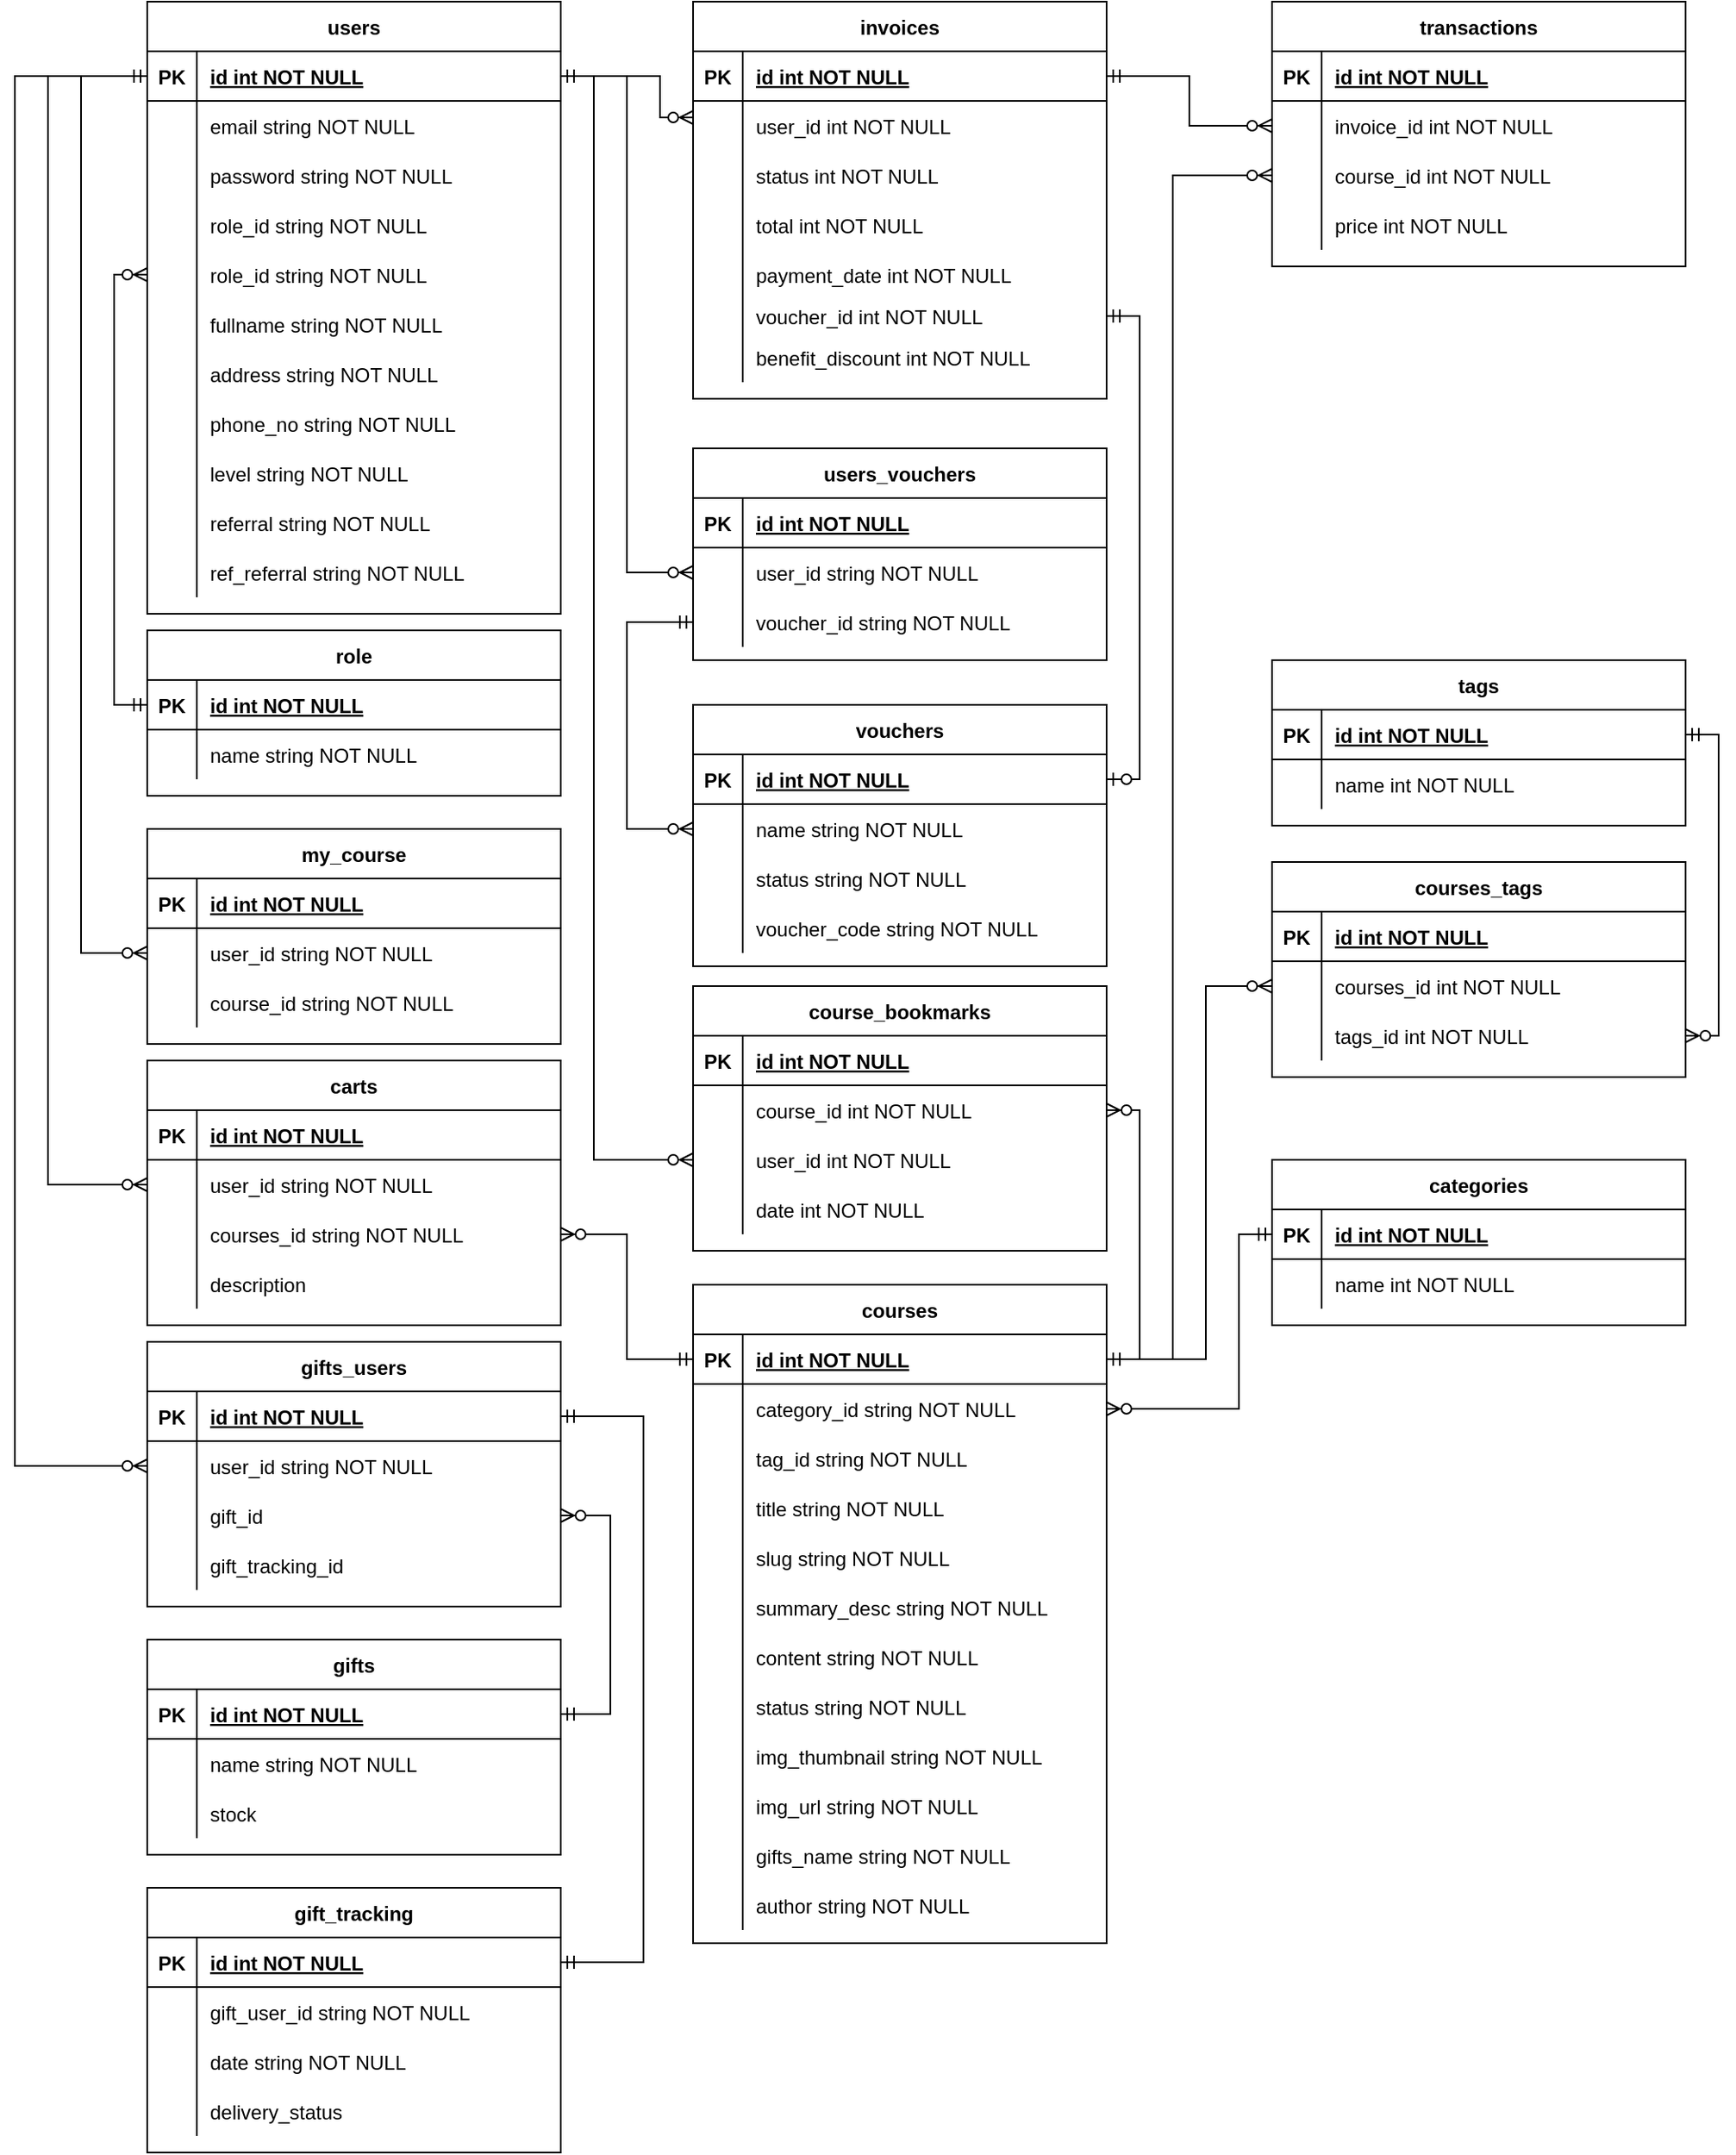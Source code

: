 <mxfile version="20.4.1" type="github" pages="2">
  <diagram id="R2lEEEUBdFMjLlhIrx00" name="ERD">
    <mxGraphModel dx="2485" dy="1918" grid="1" gridSize="10" guides="1" tooltips="1" connect="1" arrows="1" fold="1" page="1" pageScale="1" pageWidth="850" pageHeight="1100" math="0" shadow="0" extFonts="Permanent Marker^https://fonts.googleapis.com/css?family=Permanent+Marker">
      <root>
        <mxCell id="0" />
        <mxCell id="1" parent="0" />
        <mxCell id="tSF6GhgpEOpoTIe3DIja-1" value="users" style="shape=table;startSize=30;container=1;collapsible=1;childLayout=tableLayout;fixedRows=1;rowLines=0;fontStyle=1;align=center;resizeLast=1;" parent="1" vertex="1">
          <mxGeometry x="-180" y="70" width="250" height="370.0" as="geometry" />
        </mxCell>
        <mxCell id="tSF6GhgpEOpoTIe3DIja-2" value="" style="shape=partialRectangle;collapsible=0;dropTarget=0;pointerEvents=0;fillColor=none;points=[[0,0.5],[1,0.5]];portConstraint=eastwest;top=0;left=0;right=0;bottom=1;" parent="tSF6GhgpEOpoTIe3DIja-1" vertex="1">
          <mxGeometry y="30" width="250" height="30" as="geometry" />
        </mxCell>
        <mxCell id="tSF6GhgpEOpoTIe3DIja-3" value="PK" style="shape=partialRectangle;overflow=hidden;connectable=0;fillColor=none;top=0;left=0;bottom=0;right=0;fontStyle=1;" parent="tSF6GhgpEOpoTIe3DIja-2" vertex="1">
          <mxGeometry width="30" height="30" as="geometry">
            <mxRectangle width="30" height="30" as="alternateBounds" />
          </mxGeometry>
        </mxCell>
        <mxCell id="tSF6GhgpEOpoTIe3DIja-4" value="id int NOT NULL " style="shape=partialRectangle;overflow=hidden;connectable=0;fillColor=none;top=0;left=0;bottom=0;right=0;align=left;spacingLeft=6;fontStyle=5;" parent="tSF6GhgpEOpoTIe3DIja-2" vertex="1">
          <mxGeometry x="30" width="220" height="30" as="geometry">
            <mxRectangle width="220" height="30" as="alternateBounds" />
          </mxGeometry>
        </mxCell>
        <mxCell id="tSF6GhgpEOpoTIe3DIja-5" value="" style="shape=partialRectangle;collapsible=0;dropTarget=0;pointerEvents=0;fillColor=none;points=[[0,0.5],[1,0.5]];portConstraint=eastwest;top=0;left=0;right=0;bottom=0;" parent="tSF6GhgpEOpoTIe3DIja-1" vertex="1">
          <mxGeometry y="60" width="250" height="30" as="geometry" />
        </mxCell>
        <mxCell id="tSF6GhgpEOpoTIe3DIja-6" value="" style="shape=partialRectangle;overflow=hidden;connectable=0;fillColor=none;top=0;left=0;bottom=0;right=0;" parent="tSF6GhgpEOpoTIe3DIja-5" vertex="1">
          <mxGeometry width="30" height="30" as="geometry">
            <mxRectangle width="30" height="30" as="alternateBounds" />
          </mxGeometry>
        </mxCell>
        <mxCell id="tSF6GhgpEOpoTIe3DIja-7" value="email string NOT NULL" style="shape=partialRectangle;overflow=hidden;connectable=0;fillColor=none;top=0;left=0;bottom=0;right=0;align=left;spacingLeft=6;" parent="tSF6GhgpEOpoTIe3DIja-5" vertex="1">
          <mxGeometry x="30" width="220" height="30" as="geometry">
            <mxRectangle width="220" height="30" as="alternateBounds" />
          </mxGeometry>
        </mxCell>
        <mxCell id="tSF6GhgpEOpoTIe3DIja-8" value="" style="shape=partialRectangle;collapsible=0;dropTarget=0;pointerEvents=0;fillColor=none;points=[[0,0.5],[1,0.5]];portConstraint=eastwest;top=0;left=0;right=0;bottom=0;" parent="tSF6GhgpEOpoTIe3DIja-1" vertex="1">
          <mxGeometry y="90" width="250" height="30" as="geometry" />
        </mxCell>
        <mxCell id="tSF6GhgpEOpoTIe3DIja-9" value="" style="shape=partialRectangle;overflow=hidden;connectable=0;fillColor=none;top=0;left=0;bottom=0;right=0;" parent="tSF6GhgpEOpoTIe3DIja-8" vertex="1">
          <mxGeometry width="30" height="30" as="geometry">
            <mxRectangle width="30" height="30" as="alternateBounds" />
          </mxGeometry>
        </mxCell>
        <mxCell id="tSF6GhgpEOpoTIe3DIja-10" value="password string NOT NULL" style="shape=partialRectangle;overflow=hidden;connectable=0;fillColor=none;top=0;left=0;bottom=0;right=0;align=left;spacingLeft=6;" parent="tSF6GhgpEOpoTIe3DIja-8" vertex="1">
          <mxGeometry x="30" width="220" height="30" as="geometry">
            <mxRectangle width="220" height="30" as="alternateBounds" />
          </mxGeometry>
        </mxCell>
        <mxCell id="E-aLf2llbWIAsd0Sc-19-1" value="" style="shape=partialRectangle;collapsible=0;dropTarget=0;pointerEvents=0;fillColor=none;points=[[0,0.5],[1,0.5]];portConstraint=eastwest;top=0;left=0;right=0;bottom=0;" vertex="1" parent="tSF6GhgpEOpoTIe3DIja-1">
          <mxGeometry y="120" width="250" height="30" as="geometry" />
        </mxCell>
        <mxCell id="E-aLf2llbWIAsd0Sc-19-2" value="" style="shape=partialRectangle;overflow=hidden;connectable=0;fillColor=none;top=0;left=0;bottom=0;right=0;" vertex="1" parent="E-aLf2llbWIAsd0Sc-19-1">
          <mxGeometry width="30" height="30" as="geometry">
            <mxRectangle width="30" height="30" as="alternateBounds" />
          </mxGeometry>
        </mxCell>
        <mxCell id="E-aLf2llbWIAsd0Sc-19-3" value="role_id string NOT NULL" style="shape=partialRectangle;overflow=hidden;connectable=0;fillColor=none;top=0;left=0;bottom=0;right=0;align=left;spacingLeft=6;" vertex="1" parent="E-aLf2llbWIAsd0Sc-19-1">
          <mxGeometry x="30" width="220" height="30" as="geometry">
            <mxRectangle width="220" height="30" as="alternateBounds" />
          </mxGeometry>
        </mxCell>
        <mxCell id="tSF6GhgpEOpoTIe3DIja-11" value="" style="shape=partialRectangle;collapsible=0;dropTarget=0;pointerEvents=0;fillColor=none;points=[[0,0.5],[1,0.5]];portConstraint=eastwest;top=0;left=0;right=0;bottom=0;" parent="tSF6GhgpEOpoTIe3DIja-1" vertex="1">
          <mxGeometry y="150" width="250" height="30" as="geometry" />
        </mxCell>
        <mxCell id="tSF6GhgpEOpoTIe3DIja-12" value="" style="shape=partialRectangle;overflow=hidden;connectable=0;fillColor=none;top=0;left=0;bottom=0;right=0;" parent="tSF6GhgpEOpoTIe3DIja-11" vertex="1">
          <mxGeometry width="30" height="30" as="geometry">
            <mxRectangle width="30" height="30" as="alternateBounds" />
          </mxGeometry>
        </mxCell>
        <mxCell id="tSF6GhgpEOpoTIe3DIja-13" value="role_id string NOT NULL" style="shape=partialRectangle;overflow=hidden;connectable=0;fillColor=none;top=0;left=0;bottom=0;right=0;align=left;spacingLeft=6;" parent="tSF6GhgpEOpoTIe3DIja-11" vertex="1">
          <mxGeometry x="30" width="220" height="30" as="geometry">
            <mxRectangle width="220" height="30" as="alternateBounds" />
          </mxGeometry>
        </mxCell>
        <mxCell id="tSF6GhgpEOpoTIe3DIja-14" value="" style="shape=partialRectangle;collapsible=0;dropTarget=0;pointerEvents=0;fillColor=none;points=[[0,0.5],[1,0.5]];portConstraint=eastwest;top=0;left=0;right=0;bottom=0;" parent="tSF6GhgpEOpoTIe3DIja-1" vertex="1">
          <mxGeometry y="180" width="250" height="30" as="geometry" />
        </mxCell>
        <mxCell id="tSF6GhgpEOpoTIe3DIja-15" value="" style="shape=partialRectangle;overflow=hidden;connectable=0;fillColor=none;top=0;left=0;bottom=0;right=0;" parent="tSF6GhgpEOpoTIe3DIja-14" vertex="1">
          <mxGeometry width="30" height="30" as="geometry">
            <mxRectangle width="30" height="30" as="alternateBounds" />
          </mxGeometry>
        </mxCell>
        <mxCell id="tSF6GhgpEOpoTIe3DIja-16" value="fullname string NOT NULL" style="shape=partialRectangle;overflow=hidden;connectable=0;fillColor=none;top=0;left=0;bottom=0;right=0;align=left;spacingLeft=6;" parent="tSF6GhgpEOpoTIe3DIja-14" vertex="1">
          <mxGeometry x="30" width="220" height="30" as="geometry">
            <mxRectangle width="220" height="30" as="alternateBounds" />
          </mxGeometry>
        </mxCell>
        <mxCell id="tSF6GhgpEOpoTIe3DIja-17" value="" style="shape=partialRectangle;collapsible=0;dropTarget=0;pointerEvents=0;fillColor=none;points=[[0,0.5],[1,0.5]];portConstraint=eastwest;top=0;left=0;right=0;bottom=0;" parent="tSF6GhgpEOpoTIe3DIja-1" vertex="1">
          <mxGeometry y="210" width="250" height="30" as="geometry" />
        </mxCell>
        <mxCell id="tSF6GhgpEOpoTIe3DIja-18" value="" style="shape=partialRectangle;overflow=hidden;connectable=0;fillColor=none;top=0;left=0;bottom=0;right=0;" parent="tSF6GhgpEOpoTIe3DIja-17" vertex="1">
          <mxGeometry width="30" height="30" as="geometry">
            <mxRectangle width="30" height="30" as="alternateBounds" />
          </mxGeometry>
        </mxCell>
        <mxCell id="tSF6GhgpEOpoTIe3DIja-19" value="address string NOT NULL" style="shape=partialRectangle;overflow=hidden;connectable=0;fillColor=none;top=0;left=0;bottom=0;right=0;align=left;spacingLeft=6;" parent="tSF6GhgpEOpoTIe3DIja-17" vertex="1">
          <mxGeometry x="30" width="220" height="30" as="geometry">
            <mxRectangle width="220" height="30" as="alternateBounds" />
          </mxGeometry>
        </mxCell>
        <mxCell id="tSF6GhgpEOpoTIe3DIja-20" value="" style="shape=partialRectangle;collapsible=0;dropTarget=0;pointerEvents=0;fillColor=none;points=[[0,0.5],[1,0.5]];portConstraint=eastwest;top=0;left=0;right=0;bottom=0;" parent="tSF6GhgpEOpoTIe3DIja-1" vertex="1">
          <mxGeometry y="240" width="250" height="30" as="geometry" />
        </mxCell>
        <mxCell id="tSF6GhgpEOpoTIe3DIja-21" value="" style="shape=partialRectangle;overflow=hidden;connectable=0;fillColor=none;top=0;left=0;bottom=0;right=0;" parent="tSF6GhgpEOpoTIe3DIja-20" vertex="1">
          <mxGeometry width="30" height="30" as="geometry">
            <mxRectangle width="30" height="30" as="alternateBounds" />
          </mxGeometry>
        </mxCell>
        <mxCell id="tSF6GhgpEOpoTIe3DIja-22" value="phone_no string NOT NULL" style="shape=partialRectangle;overflow=hidden;connectable=0;fillColor=none;top=0;left=0;bottom=0;right=0;align=left;spacingLeft=6;" parent="tSF6GhgpEOpoTIe3DIja-20" vertex="1">
          <mxGeometry x="30" width="220" height="30" as="geometry">
            <mxRectangle width="220" height="30" as="alternateBounds" />
          </mxGeometry>
        </mxCell>
        <mxCell id="tSF6GhgpEOpoTIe3DIja-23" value="" style="shape=partialRectangle;collapsible=0;dropTarget=0;pointerEvents=0;fillColor=none;points=[[0,0.5],[1,0.5]];portConstraint=eastwest;top=0;left=0;right=0;bottom=0;" parent="tSF6GhgpEOpoTIe3DIja-1" vertex="1">
          <mxGeometry y="270" width="250" height="30" as="geometry" />
        </mxCell>
        <mxCell id="tSF6GhgpEOpoTIe3DIja-24" value="" style="shape=partialRectangle;overflow=hidden;connectable=0;fillColor=none;top=0;left=0;bottom=0;right=0;" parent="tSF6GhgpEOpoTIe3DIja-23" vertex="1">
          <mxGeometry width="30" height="30" as="geometry">
            <mxRectangle width="30" height="30" as="alternateBounds" />
          </mxGeometry>
        </mxCell>
        <mxCell id="tSF6GhgpEOpoTIe3DIja-25" value="level string NOT NULL" style="shape=partialRectangle;overflow=hidden;connectable=0;fillColor=none;top=0;left=0;bottom=0;right=0;align=left;spacingLeft=6;" parent="tSF6GhgpEOpoTIe3DIja-23" vertex="1">
          <mxGeometry x="30" width="220" height="30" as="geometry">
            <mxRectangle width="220" height="30" as="alternateBounds" />
          </mxGeometry>
        </mxCell>
        <mxCell id="tSF6GhgpEOpoTIe3DIja-26" value="" style="shape=partialRectangle;collapsible=0;dropTarget=0;pointerEvents=0;fillColor=none;points=[[0,0.5],[1,0.5]];portConstraint=eastwest;top=0;left=0;right=0;bottom=0;" parent="tSF6GhgpEOpoTIe3DIja-1" vertex="1">
          <mxGeometry y="300" width="250" height="30" as="geometry" />
        </mxCell>
        <mxCell id="tSF6GhgpEOpoTIe3DIja-27" value="" style="shape=partialRectangle;overflow=hidden;connectable=0;fillColor=none;top=0;left=0;bottom=0;right=0;" parent="tSF6GhgpEOpoTIe3DIja-26" vertex="1">
          <mxGeometry width="30" height="30" as="geometry">
            <mxRectangle width="30" height="30" as="alternateBounds" />
          </mxGeometry>
        </mxCell>
        <mxCell id="tSF6GhgpEOpoTIe3DIja-28" value="referral string NOT NULL" style="shape=partialRectangle;overflow=hidden;connectable=0;fillColor=none;top=0;left=0;bottom=0;right=0;align=left;spacingLeft=6;" parent="tSF6GhgpEOpoTIe3DIja-26" vertex="1">
          <mxGeometry x="30" width="220" height="30" as="geometry">
            <mxRectangle width="220" height="30" as="alternateBounds" />
          </mxGeometry>
        </mxCell>
        <mxCell id="tSF6GhgpEOpoTIe3DIja-29" value="" style="shape=partialRectangle;collapsible=0;dropTarget=0;pointerEvents=0;fillColor=none;points=[[0,0.5],[1,0.5]];portConstraint=eastwest;top=0;left=0;right=0;bottom=0;" parent="tSF6GhgpEOpoTIe3DIja-1" vertex="1">
          <mxGeometry y="330" width="250" height="30" as="geometry" />
        </mxCell>
        <mxCell id="tSF6GhgpEOpoTIe3DIja-30" value="" style="shape=partialRectangle;overflow=hidden;connectable=0;fillColor=none;top=0;left=0;bottom=0;right=0;" parent="tSF6GhgpEOpoTIe3DIja-29" vertex="1">
          <mxGeometry width="30" height="30" as="geometry">
            <mxRectangle width="30" height="30" as="alternateBounds" />
          </mxGeometry>
        </mxCell>
        <mxCell id="tSF6GhgpEOpoTIe3DIja-31" value="ref_referral string NOT NULL" style="shape=partialRectangle;overflow=hidden;connectable=0;fillColor=none;top=0;left=0;bottom=0;right=0;align=left;spacingLeft=6;" parent="tSF6GhgpEOpoTIe3DIja-29" vertex="1">
          <mxGeometry x="30" width="220" height="30" as="geometry">
            <mxRectangle width="220" height="30" as="alternateBounds" />
          </mxGeometry>
        </mxCell>
        <mxCell id="tSF6GhgpEOpoTIe3DIja-45" value="courses" style="shape=table;startSize=30;container=1;collapsible=1;childLayout=tableLayout;fixedRows=1;rowLines=0;fontStyle=1;align=center;resizeLast=1;" parent="1" vertex="1">
          <mxGeometry x="150" y="845.5" width="250" height="398.0" as="geometry" />
        </mxCell>
        <mxCell id="tSF6GhgpEOpoTIe3DIja-46" value="" style="shape=partialRectangle;collapsible=0;dropTarget=0;pointerEvents=0;fillColor=none;points=[[0,0.5],[1,0.5]];portConstraint=eastwest;top=0;left=0;right=0;bottom=1;" parent="tSF6GhgpEOpoTIe3DIja-45" vertex="1">
          <mxGeometry y="30" width="250" height="30" as="geometry" />
        </mxCell>
        <mxCell id="tSF6GhgpEOpoTIe3DIja-47" value="PK" style="shape=partialRectangle;overflow=hidden;connectable=0;fillColor=none;top=0;left=0;bottom=0;right=0;fontStyle=1;" parent="tSF6GhgpEOpoTIe3DIja-46" vertex="1">
          <mxGeometry width="30" height="30" as="geometry">
            <mxRectangle width="30" height="30" as="alternateBounds" />
          </mxGeometry>
        </mxCell>
        <mxCell id="tSF6GhgpEOpoTIe3DIja-48" value="id int NOT NULL " style="shape=partialRectangle;overflow=hidden;connectable=0;fillColor=none;top=0;left=0;bottom=0;right=0;align=left;spacingLeft=6;fontStyle=5;" parent="tSF6GhgpEOpoTIe3DIja-46" vertex="1">
          <mxGeometry x="30" width="220" height="30" as="geometry">
            <mxRectangle width="220" height="30" as="alternateBounds" />
          </mxGeometry>
        </mxCell>
        <mxCell id="tSF6GhgpEOpoTIe3DIja-49" value="" style="shape=partialRectangle;collapsible=0;dropTarget=0;pointerEvents=0;fillColor=none;points=[[0,0.5],[1,0.5]];portConstraint=eastwest;top=0;left=0;right=0;bottom=0;" parent="tSF6GhgpEOpoTIe3DIja-45" vertex="1">
          <mxGeometry y="60" width="250" height="30" as="geometry" />
        </mxCell>
        <mxCell id="tSF6GhgpEOpoTIe3DIja-50" value="" style="shape=partialRectangle;overflow=hidden;connectable=0;fillColor=none;top=0;left=0;bottom=0;right=0;" parent="tSF6GhgpEOpoTIe3DIja-49" vertex="1">
          <mxGeometry width="30" height="30" as="geometry">
            <mxRectangle width="30" height="30" as="alternateBounds" />
          </mxGeometry>
        </mxCell>
        <mxCell id="tSF6GhgpEOpoTIe3DIja-51" value="category_id string NOT NULL" style="shape=partialRectangle;overflow=hidden;connectable=0;fillColor=none;top=0;left=0;bottom=0;right=0;align=left;spacingLeft=6;" parent="tSF6GhgpEOpoTIe3DIja-49" vertex="1">
          <mxGeometry x="30" width="220" height="30" as="geometry">
            <mxRectangle width="220" height="30" as="alternateBounds" />
          </mxGeometry>
        </mxCell>
        <mxCell id="tSF6GhgpEOpoTIe3DIja-52" value="" style="shape=partialRectangle;collapsible=0;dropTarget=0;pointerEvents=0;fillColor=none;points=[[0,0.5],[1,0.5]];portConstraint=eastwest;top=0;left=0;right=0;bottom=0;" parent="tSF6GhgpEOpoTIe3DIja-45" vertex="1">
          <mxGeometry y="90" width="250" height="30" as="geometry" />
        </mxCell>
        <mxCell id="tSF6GhgpEOpoTIe3DIja-53" value="" style="shape=partialRectangle;overflow=hidden;connectable=0;fillColor=none;top=0;left=0;bottom=0;right=0;" parent="tSF6GhgpEOpoTIe3DIja-52" vertex="1">
          <mxGeometry width="30" height="30" as="geometry">
            <mxRectangle width="30" height="30" as="alternateBounds" />
          </mxGeometry>
        </mxCell>
        <mxCell id="tSF6GhgpEOpoTIe3DIja-54" value="tag_id string NOT NULL" style="shape=partialRectangle;overflow=hidden;connectable=0;fillColor=none;top=0;left=0;bottom=0;right=0;align=left;spacingLeft=6;" parent="tSF6GhgpEOpoTIe3DIja-52" vertex="1">
          <mxGeometry x="30" width="220" height="30" as="geometry">
            <mxRectangle width="220" height="30" as="alternateBounds" />
          </mxGeometry>
        </mxCell>
        <mxCell id="tSF6GhgpEOpoTIe3DIja-55" value="" style="shape=partialRectangle;collapsible=0;dropTarget=0;pointerEvents=0;fillColor=none;points=[[0,0.5],[1,0.5]];portConstraint=eastwest;top=0;left=0;right=0;bottom=0;" parent="tSF6GhgpEOpoTIe3DIja-45" vertex="1">
          <mxGeometry y="120" width="250" height="30" as="geometry" />
        </mxCell>
        <mxCell id="tSF6GhgpEOpoTIe3DIja-56" value="" style="shape=partialRectangle;overflow=hidden;connectable=0;fillColor=none;top=0;left=0;bottom=0;right=0;" parent="tSF6GhgpEOpoTIe3DIja-55" vertex="1">
          <mxGeometry width="30" height="30" as="geometry">
            <mxRectangle width="30" height="30" as="alternateBounds" />
          </mxGeometry>
        </mxCell>
        <mxCell id="tSF6GhgpEOpoTIe3DIja-57" value="title string NOT NULL" style="shape=partialRectangle;overflow=hidden;connectable=0;fillColor=none;top=0;left=0;bottom=0;right=0;align=left;spacingLeft=6;" parent="tSF6GhgpEOpoTIe3DIja-55" vertex="1">
          <mxGeometry x="30" width="220" height="30" as="geometry">
            <mxRectangle width="220" height="30" as="alternateBounds" />
          </mxGeometry>
        </mxCell>
        <mxCell id="tSF6GhgpEOpoTIe3DIja-58" value="" style="shape=partialRectangle;collapsible=0;dropTarget=0;pointerEvents=0;fillColor=none;points=[[0,0.5],[1,0.5]];portConstraint=eastwest;top=0;left=0;right=0;bottom=0;" parent="tSF6GhgpEOpoTIe3DIja-45" vertex="1">
          <mxGeometry y="150" width="250" height="30" as="geometry" />
        </mxCell>
        <mxCell id="tSF6GhgpEOpoTIe3DIja-59" value="" style="shape=partialRectangle;overflow=hidden;connectable=0;fillColor=none;top=0;left=0;bottom=0;right=0;" parent="tSF6GhgpEOpoTIe3DIja-58" vertex="1">
          <mxGeometry width="30" height="30" as="geometry">
            <mxRectangle width="30" height="30" as="alternateBounds" />
          </mxGeometry>
        </mxCell>
        <mxCell id="tSF6GhgpEOpoTIe3DIja-60" value="slug string NOT NULL" style="shape=partialRectangle;overflow=hidden;connectable=0;fillColor=none;top=0;left=0;bottom=0;right=0;align=left;spacingLeft=6;" parent="tSF6GhgpEOpoTIe3DIja-58" vertex="1">
          <mxGeometry x="30" width="220" height="30" as="geometry">
            <mxRectangle width="220" height="30" as="alternateBounds" />
          </mxGeometry>
        </mxCell>
        <mxCell id="tSF6GhgpEOpoTIe3DIja-61" value="" style="shape=partialRectangle;collapsible=0;dropTarget=0;pointerEvents=0;fillColor=none;points=[[0,0.5],[1,0.5]];portConstraint=eastwest;top=0;left=0;right=0;bottom=0;" parent="tSF6GhgpEOpoTIe3DIja-45" vertex="1">
          <mxGeometry y="180" width="250" height="30" as="geometry" />
        </mxCell>
        <mxCell id="tSF6GhgpEOpoTIe3DIja-62" value="" style="shape=partialRectangle;overflow=hidden;connectable=0;fillColor=none;top=0;left=0;bottom=0;right=0;" parent="tSF6GhgpEOpoTIe3DIja-61" vertex="1">
          <mxGeometry width="30" height="30" as="geometry">
            <mxRectangle width="30" height="30" as="alternateBounds" />
          </mxGeometry>
        </mxCell>
        <mxCell id="tSF6GhgpEOpoTIe3DIja-63" value="summary_desc string NOT NULL" style="shape=partialRectangle;overflow=hidden;connectable=0;fillColor=none;top=0;left=0;bottom=0;right=0;align=left;spacingLeft=6;" parent="tSF6GhgpEOpoTIe3DIja-61" vertex="1">
          <mxGeometry x="30" width="220" height="30" as="geometry">
            <mxRectangle width="220" height="30" as="alternateBounds" />
          </mxGeometry>
        </mxCell>
        <mxCell id="tSF6GhgpEOpoTIe3DIja-64" value="" style="shape=partialRectangle;collapsible=0;dropTarget=0;pointerEvents=0;fillColor=none;points=[[0,0.5],[1,0.5]];portConstraint=eastwest;top=0;left=0;right=0;bottom=0;" parent="tSF6GhgpEOpoTIe3DIja-45" vertex="1">
          <mxGeometry y="210" width="250" height="30" as="geometry" />
        </mxCell>
        <mxCell id="tSF6GhgpEOpoTIe3DIja-65" value="" style="shape=partialRectangle;overflow=hidden;connectable=0;fillColor=none;top=0;left=0;bottom=0;right=0;" parent="tSF6GhgpEOpoTIe3DIja-64" vertex="1">
          <mxGeometry width="30" height="30" as="geometry">
            <mxRectangle width="30" height="30" as="alternateBounds" />
          </mxGeometry>
        </mxCell>
        <mxCell id="tSF6GhgpEOpoTIe3DIja-66" value="content string NOT NULL" style="shape=partialRectangle;overflow=hidden;connectable=0;fillColor=none;top=0;left=0;bottom=0;right=0;align=left;spacingLeft=6;" parent="tSF6GhgpEOpoTIe3DIja-64" vertex="1">
          <mxGeometry x="30" width="220" height="30" as="geometry">
            <mxRectangle width="220" height="30" as="alternateBounds" />
          </mxGeometry>
        </mxCell>
        <mxCell id="tSF6GhgpEOpoTIe3DIja-67" value="" style="shape=partialRectangle;collapsible=0;dropTarget=0;pointerEvents=0;fillColor=none;points=[[0,0.5],[1,0.5]];portConstraint=eastwest;top=0;left=0;right=0;bottom=0;" parent="tSF6GhgpEOpoTIe3DIja-45" vertex="1">
          <mxGeometry y="240" width="250" height="30" as="geometry" />
        </mxCell>
        <mxCell id="tSF6GhgpEOpoTIe3DIja-68" value="" style="shape=partialRectangle;overflow=hidden;connectable=0;fillColor=none;top=0;left=0;bottom=0;right=0;" parent="tSF6GhgpEOpoTIe3DIja-67" vertex="1">
          <mxGeometry width="30" height="30" as="geometry">
            <mxRectangle width="30" height="30" as="alternateBounds" />
          </mxGeometry>
        </mxCell>
        <mxCell id="tSF6GhgpEOpoTIe3DIja-69" value="status string NOT NULL" style="shape=partialRectangle;overflow=hidden;connectable=0;fillColor=none;top=0;left=0;bottom=0;right=0;align=left;spacingLeft=6;" parent="tSF6GhgpEOpoTIe3DIja-67" vertex="1">
          <mxGeometry x="30" width="220" height="30" as="geometry">
            <mxRectangle width="220" height="30" as="alternateBounds" />
          </mxGeometry>
        </mxCell>
        <mxCell id="tSF6GhgpEOpoTIe3DIja-70" value="" style="shape=partialRectangle;collapsible=0;dropTarget=0;pointerEvents=0;fillColor=none;points=[[0,0.5],[1,0.5]];portConstraint=eastwest;top=0;left=0;right=0;bottom=0;" parent="tSF6GhgpEOpoTIe3DIja-45" vertex="1">
          <mxGeometry y="270" width="250" height="30" as="geometry" />
        </mxCell>
        <mxCell id="tSF6GhgpEOpoTIe3DIja-71" value="" style="shape=partialRectangle;overflow=hidden;connectable=0;fillColor=none;top=0;left=0;bottom=0;right=0;" parent="tSF6GhgpEOpoTIe3DIja-70" vertex="1">
          <mxGeometry width="30" height="30" as="geometry">
            <mxRectangle width="30" height="30" as="alternateBounds" />
          </mxGeometry>
        </mxCell>
        <mxCell id="tSF6GhgpEOpoTIe3DIja-72" value="img_thumbnail string NOT NULL" style="shape=partialRectangle;overflow=hidden;connectable=0;fillColor=none;top=0;left=0;bottom=0;right=0;align=left;spacingLeft=6;" parent="tSF6GhgpEOpoTIe3DIja-70" vertex="1">
          <mxGeometry x="30" width="220" height="30" as="geometry">
            <mxRectangle width="220" height="30" as="alternateBounds" />
          </mxGeometry>
        </mxCell>
        <mxCell id="tSF6GhgpEOpoTIe3DIja-73" value="" style="shape=partialRectangle;collapsible=0;dropTarget=0;pointerEvents=0;fillColor=none;points=[[0,0.5],[1,0.5]];portConstraint=eastwest;top=0;left=0;right=0;bottom=0;" parent="tSF6GhgpEOpoTIe3DIja-45" vertex="1">
          <mxGeometry y="300" width="250" height="30" as="geometry" />
        </mxCell>
        <mxCell id="tSF6GhgpEOpoTIe3DIja-74" value="" style="shape=partialRectangle;overflow=hidden;connectable=0;fillColor=none;top=0;left=0;bottom=0;right=0;" parent="tSF6GhgpEOpoTIe3DIja-73" vertex="1">
          <mxGeometry width="30" height="30" as="geometry">
            <mxRectangle width="30" height="30" as="alternateBounds" />
          </mxGeometry>
        </mxCell>
        <mxCell id="tSF6GhgpEOpoTIe3DIja-75" value="img_url string NOT NULL" style="shape=partialRectangle;overflow=hidden;connectable=0;fillColor=none;top=0;left=0;bottom=0;right=0;align=left;spacingLeft=6;" parent="tSF6GhgpEOpoTIe3DIja-73" vertex="1">
          <mxGeometry x="30" width="220" height="30" as="geometry">
            <mxRectangle width="220" height="30" as="alternateBounds" />
          </mxGeometry>
        </mxCell>
        <mxCell id="tSF6GhgpEOpoTIe3DIja-76" value="" style="shape=partialRectangle;collapsible=0;dropTarget=0;pointerEvents=0;fillColor=none;points=[[0,0.5],[1,0.5]];portConstraint=eastwest;top=0;left=0;right=0;bottom=0;" parent="tSF6GhgpEOpoTIe3DIja-45" vertex="1">
          <mxGeometry y="330" width="250" height="30" as="geometry" />
        </mxCell>
        <mxCell id="tSF6GhgpEOpoTIe3DIja-77" value="" style="shape=partialRectangle;overflow=hidden;connectable=0;fillColor=none;top=0;left=0;bottom=0;right=0;" parent="tSF6GhgpEOpoTIe3DIja-76" vertex="1">
          <mxGeometry width="30" height="30" as="geometry">
            <mxRectangle width="30" height="30" as="alternateBounds" />
          </mxGeometry>
        </mxCell>
        <mxCell id="tSF6GhgpEOpoTIe3DIja-78" value="gifts_name string NOT NULL" style="shape=partialRectangle;overflow=hidden;connectable=0;fillColor=none;top=0;left=0;bottom=0;right=0;align=left;spacingLeft=6;" parent="tSF6GhgpEOpoTIe3DIja-76" vertex="1">
          <mxGeometry x="30" width="220" height="30" as="geometry">
            <mxRectangle width="220" height="30" as="alternateBounds" />
          </mxGeometry>
        </mxCell>
        <mxCell id="Tx-RifHzs-dPFF0LyOkw-11" value="" style="shape=partialRectangle;collapsible=0;dropTarget=0;pointerEvents=0;fillColor=none;points=[[0,0.5],[1,0.5]];portConstraint=eastwest;top=0;left=0;right=0;bottom=0;" parent="tSF6GhgpEOpoTIe3DIja-45" vertex="1">
          <mxGeometry y="360" width="250" height="30" as="geometry" />
        </mxCell>
        <mxCell id="Tx-RifHzs-dPFF0LyOkw-12" value="" style="shape=partialRectangle;overflow=hidden;connectable=0;fillColor=none;top=0;left=0;bottom=0;right=0;" parent="Tx-RifHzs-dPFF0LyOkw-11" vertex="1">
          <mxGeometry width="30" height="30" as="geometry">
            <mxRectangle width="30" height="30" as="alternateBounds" />
          </mxGeometry>
        </mxCell>
        <mxCell id="Tx-RifHzs-dPFF0LyOkw-13" value="author string NOT NULL" style="shape=partialRectangle;overflow=hidden;connectable=0;fillColor=none;top=0;left=0;bottom=0;right=0;align=left;spacingLeft=6;" parent="Tx-RifHzs-dPFF0LyOkw-11" vertex="1">
          <mxGeometry x="30" width="220" height="30" as="geometry">
            <mxRectangle width="220" height="30" as="alternateBounds" />
          </mxGeometry>
        </mxCell>
        <mxCell id="tSF6GhgpEOpoTIe3DIja-79" value="courses_tags" style="shape=table;startSize=30;container=1;collapsible=1;childLayout=tableLayout;fixedRows=1;rowLines=0;fontStyle=1;align=center;resizeLast=1;" parent="1" vertex="1">
          <mxGeometry x="500" y="590" width="250" height="130" as="geometry" />
        </mxCell>
        <mxCell id="tSF6GhgpEOpoTIe3DIja-80" value="" style="shape=partialRectangle;collapsible=0;dropTarget=0;pointerEvents=0;fillColor=none;points=[[0,0.5],[1,0.5]];portConstraint=eastwest;top=0;left=0;right=0;bottom=1;" parent="tSF6GhgpEOpoTIe3DIja-79" vertex="1">
          <mxGeometry y="30" width="250" height="30" as="geometry" />
        </mxCell>
        <mxCell id="tSF6GhgpEOpoTIe3DIja-81" value="PK" style="shape=partialRectangle;overflow=hidden;connectable=0;fillColor=none;top=0;left=0;bottom=0;right=0;fontStyle=1;" parent="tSF6GhgpEOpoTIe3DIja-80" vertex="1">
          <mxGeometry width="30" height="30" as="geometry">
            <mxRectangle width="30" height="30" as="alternateBounds" />
          </mxGeometry>
        </mxCell>
        <mxCell id="tSF6GhgpEOpoTIe3DIja-82" value="id int NOT NULL " style="shape=partialRectangle;overflow=hidden;connectable=0;fillColor=none;top=0;left=0;bottom=0;right=0;align=left;spacingLeft=6;fontStyle=5;" parent="tSF6GhgpEOpoTIe3DIja-80" vertex="1">
          <mxGeometry x="30" width="220" height="30" as="geometry">
            <mxRectangle width="220" height="30" as="alternateBounds" />
          </mxGeometry>
        </mxCell>
        <mxCell id="tSF6GhgpEOpoTIe3DIja-83" value="" style="shape=partialRectangle;collapsible=0;dropTarget=0;pointerEvents=0;fillColor=none;points=[[0,0.5],[1,0.5]];portConstraint=eastwest;top=0;left=0;right=0;bottom=0;" parent="tSF6GhgpEOpoTIe3DIja-79" vertex="1">
          <mxGeometry y="60" width="250" height="30" as="geometry" />
        </mxCell>
        <mxCell id="tSF6GhgpEOpoTIe3DIja-84" value="" style="shape=partialRectangle;overflow=hidden;connectable=0;fillColor=none;top=0;left=0;bottom=0;right=0;" parent="tSF6GhgpEOpoTIe3DIja-83" vertex="1">
          <mxGeometry width="30" height="30" as="geometry">
            <mxRectangle width="30" height="30" as="alternateBounds" />
          </mxGeometry>
        </mxCell>
        <mxCell id="tSF6GhgpEOpoTIe3DIja-85" value="courses_id int NOT NULL" style="shape=partialRectangle;overflow=hidden;connectable=0;fillColor=none;top=0;left=0;bottom=0;right=0;align=left;spacingLeft=6;" parent="tSF6GhgpEOpoTIe3DIja-83" vertex="1">
          <mxGeometry x="30" width="220" height="30" as="geometry">
            <mxRectangle width="220" height="30" as="alternateBounds" />
          </mxGeometry>
        </mxCell>
        <mxCell id="t6Ex6y68rE9OpWCrkbIS-9" value="" style="shape=partialRectangle;collapsible=0;dropTarget=0;pointerEvents=0;fillColor=none;points=[[0,0.5],[1,0.5]];portConstraint=eastwest;top=0;left=0;right=0;bottom=0;" parent="tSF6GhgpEOpoTIe3DIja-79" vertex="1">
          <mxGeometry y="90" width="250" height="30" as="geometry" />
        </mxCell>
        <mxCell id="t6Ex6y68rE9OpWCrkbIS-10" value="" style="shape=partialRectangle;overflow=hidden;connectable=0;fillColor=none;top=0;left=0;bottom=0;right=0;" parent="t6Ex6y68rE9OpWCrkbIS-9" vertex="1">
          <mxGeometry width="30" height="30" as="geometry">
            <mxRectangle width="30" height="30" as="alternateBounds" />
          </mxGeometry>
        </mxCell>
        <mxCell id="t6Ex6y68rE9OpWCrkbIS-11" value="tags_id int NOT NULL" style="shape=partialRectangle;overflow=hidden;connectable=0;fillColor=none;top=0;left=0;bottom=0;right=0;align=left;spacingLeft=6;" parent="t6Ex6y68rE9OpWCrkbIS-9" vertex="1">
          <mxGeometry x="30" width="220" height="30" as="geometry">
            <mxRectangle width="220" height="30" as="alternateBounds" />
          </mxGeometry>
        </mxCell>
        <mxCell id="tSF6GhgpEOpoTIe3DIja-86" value="categories" style="shape=table;startSize=30;container=1;collapsible=1;childLayout=tableLayout;fixedRows=1;rowLines=0;fontStyle=1;align=center;resizeLast=1;" parent="1" vertex="1">
          <mxGeometry x="500" y="770" width="250" height="100" as="geometry" />
        </mxCell>
        <mxCell id="tSF6GhgpEOpoTIe3DIja-87" value="" style="shape=partialRectangle;collapsible=0;dropTarget=0;pointerEvents=0;fillColor=none;points=[[0,0.5],[1,0.5]];portConstraint=eastwest;top=0;left=0;right=0;bottom=1;" parent="tSF6GhgpEOpoTIe3DIja-86" vertex="1">
          <mxGeometry y="30" width="250" height="30" as="geometry" />
        </mxCell>
        <mxCell id="tSF6GhgpEOpoTIe3DIja-88" value="PK" style="shape=partialRectangle;overflow=hidden;connectable=0;fillColor=none;top=0;left=0;bottom=0;right=0;fontStyle=1;" parent="tSF6GhgpEOpoTIe3DIja-87" vertex="1">
          <mxGeometry width="30" height="30" as="geometry">
            <mxRectangle width="30" height="30" as="alternateBounds" />
          </mxGeometry>
        </mxCell>
        <mxCell id="tSF6GhgpEOpoTIe3DIja-89" value="id int NOT NULL " style="shape=partialRectangle;overflow=hidden;connectable=0;fillColor=none;top=0;left=0;bottom=0;right=0;align=left;spacingLeft=6;fontStyle=5;" parent="tSF6GhgpEOpoTIe3DIja-87" vertex="1">
          <mxGeometry x="30" width="220" height="30" as="geometry">
            <mxRectangle width="220" height="30" as="alternateBounds" />
          </mxGeometry>
        </mxCell>
        <mxCell id="tSF6GhgpEOpoTIe3DIja-90" value="" style="shape=partialRectangle;collapsible=0;dropTarget=0;pointerEvents=0;fillColor=none;points=[[0,0.5],[1,0.5]];portConstraint=eastwest;top=0;left=0;right=0;bottom=0;" parent="tSF6GhgpEOpoTIe3DIja-86" vertex="1">
          <mxGeometry y="60" width="250" height="30" as="geometry" />
        </mxCell>
        <mxCell id="tSF6GhgpEOpoTIe3DIja-91" value="" style="shape=partialRectangle;overflow=hidden;connectable=0;fillColor=none;top=0;left=0;bottom=0;right=0;" parent="tSF6GhgpEOpoTIe3DIja-90" vertex="1">
          <mxGeometry width="30" height="30" as="geometry">
            <mxRectangle width="30" height="30" as="alternateBounds" />
          </mxGeometry>
        </mxCell>
        <mxCell id="tSF6GhgpEOpoTIe3DIja-92" value="name int NOT NULL" style="shape=partialRectangle;overflow=hidden;connectable=0;fillColor=none;top=0;left=0;bottom=0;right=0;align=left;spacingLeft=6;" parent="tSF6GhgpEOpoTIe3DIja-90" vertex="1">
          <mxGeometry x="30" width="220" height="30" as="geometry">
            <mxRectangle width="220" height="30" as="alternateBounds" />
          </mxGeometry>
        </mxCell>
        <mxCell id="tSF6GhgpEOpoTIe3DIja-93" value="invoices" style="shape=table;startSize=30;container=1;collapsible=1;childLayout=tableLayout;fixedRows=1;rowLines=0;fontStyle=1;align=center;resizeLast=1;" parent="1" vertex="1">
          <mxGeometry x="150" y="70" width="250" height="240" as="geometry" />
        </mxCell>
        <mxCell id="tSF6GhgpEOpoTIe3DIja-94" value="" style="shape=partialRectangle;collapsible=0;dropTarget=0;pointerEvents=0;fillColor=none;points=[[0,0.5],[1,0.5]];portConstraint=eastwest;top=0;left=0;right=0;bottom=1;" parent="tSF6GhgpEOpoTIe3DIja-93" vertex="1">
          <mxGeometry y="30" width="250" height="30" as="geometry" />
        </mxCell>
        <mxCell id="tSF6GhgpEOpoTIe3DIja-95" value="PK" style="shape=partialRectangle;overflow=hidden;connectable=0;fillColor=none;top=0;left=0;bottom=0;right=0;fontStyle=1;" parent="tSF6GhgpEOpoTIe3DIja-94" vertex="1">
          <mxGeometry width="30" height="30" as="geometry">
            <mxRectangle width="30" height="30" as="alternateBounds" />
          </mxGeometry>
        </mxCell>
        <mxCell id="tSF6GhgpEOpoTIe3DIja-96" value="id int NOT NULL " style="shape=partialRectangle;overflow=hidden;connectable=0;fillColor=none;top=0;left=0;bottom=0;right=0;align=left;spacingLeft=6;fontStyle=5;" parent="tSF6GhgpEOpoTIe3DIja-94" vertex="1">
          <mxGeometry x="30" width="220" height="30" as="geometry">
            <mxRectangle width="220" height="30" as="alternateBounds" />
          </mxGeometry>
        </mxCell>
        <mxCell id="tSF6GhgpEOpoTIe3DIja-97" value="" style="shape=partialRectangle;collapsible=0;dropTarget=0;pointerEvents=0;fillColor=none;points=[[0,0.5],[1,0.5]];portConstraint=eastwest;top=0;left=0;right=0;bottom=0;" parent="tSF6GhgpEOpoTIe3DIja-93" vertex="1">
          <mxGeometry y="60" width="250" height="30" as="geometry" />
        </mxCell>
        <mxCell id="tSF6GhgpEOpoTIe3DIja-98" value="" style="shape=partialRectangle;overflow=hidden;connectable=0;fillColor=none;top=0;left=0;bottom=0;right=0;" parent="tSF6GhgpEOpoTIe3DIja-97" vertex="1">
          <mxGeometry width="30" height="30" as="geometry">
            <mxRectangle width="30" height="30" as="alternateBounds" />
          </mxGeometry>
        </mxCell>
        <mxCell id="tSF6GhgpEOpoTIe3DIja-99" value="user_id int NOT NULL" style="shape=partialRectangle;overflow=hidden;connectable=0;fillColor=none;top=0;left=0;bottom=0;right=0;align=left;spacingLeft=6;" parent="tSF6GhgpEOpoTIe3DIja-97" vertex="1">
          <mxGeometry x="30" width="220" height="30" as="geometry">
            <mxRectangle width="220" height="30" as="alternateBounds" />
          </mxGeometry>
        </mxCell>
        <mxCell id="tSF6GhgpEOpoTIe3DIja-100" value="" style="shape=partialRectangle;collapsible=0;dropTarget=0;pointerEvents=0;fillColor=none;points=[[0,0.5],[1,0.5]];portConstraint=eastwest;top=0;left=0;right=0;bottom=0;" parent="tSF6GhgpEOpoTIe3DIja-93" vertex="1">
          <mxGeometry y="90" width="250" height="30" as="geometry" />
        </mxCell>
        <mxCell id="tSF6GhgpEOpoTIe3DIja-101" value="" style="shape=partialRectangle;overflow=hidden;connectable=0;fillColor=none;top=0;left=0;bottom=0;right=0;" parent="tSF6GhgpEOpoTIe3DIja-100" vertex="1">
          <mxGeometry width="30" height="30" as="geometry">
            <mxRectangle width="30" height="30" as="alternateBounds" />
          </mxGeometry>
        </mxCell>
        <mxCell id="tSF6GhgpEOpoTIe3DIja-102" value="status int NOT NULL" style="shape=partialRectangle;overflow=hidden;connectable=0;fillColor=none;top=0;left=0;bottom=0;right=0;align=left;spacingLeft=6;" parent="tSF6GhgpEOpoTIe3DIja-100" vertex="1">
          <mxGeometry x="30" width="220" height="30" as="geometry">
            <mxRectangle width="220" height="30" as="alternateBounds" />
          </mxGeometry>
        </mxCell>
        <mxCell id="tSF6GhgpEOpoTIe3DIja-103" value="" style="shape=partialRectangle;collapsible=0;dropTarget=0;pointerEvents=0;fillColor=none;points=[[0,0.5],[1,0.5]];portConstraint=eastwest;top=0;left=0;right=0;bottom=0;" parent="tSF6GhgpEOpoTIe3DIja-93" vertex="1">
          <mxGeometry y="120" width="250" height="30" as="geometry" />
        </mxCell>
        <mxCell id="tSF6GhgpEOpoTIe3DIja-104" value="" style="shape=partialRectangle;overflow=hidden;connectable=0;fillColor=none;top=0;left=0;bottom=0;right=0;" parent="tSF6GhgpEOpoTIe3DIja-103" vertex="1">
          <mxGeometry width="30" height="30" as="geometry">
            <mxRectangle width="30" height="30" as="alternateBounds" />
          </mxGeometry>
        </mxCell>
        <mxCell id="tSF6GhgpEOpoTIe3DIja-105" value="total int NOT NULL" style="shape=partialRectangle;overflow=hidden;connectable=0;fillColor=none;top=0;left=0;bottom=0;right=0;align=left;spacingLeft=6;" parent="tSF6GhgpEOpoTIe3DIja-103" vertex="1">
          <mxGeometry x="30" width="220" height="30" as="geometry">
            <mxRectangle width="220" height="30" as="alternateBounds" />
          </mxGeometry>
        </mxCell>
        <mxCell id="tSF6GhgpEOpoTIe3DIja-106" value="" style="shape=partialRectangle;collapsible=0;dropTarget=0;pointerEvents=0;fillColor=none;points=[[0,0.5],[1,0.5]];portConstraint=eastwest;top=0;left=0;right=0;bottom=0;" parent="tSF6GhgpEOpoTIe3DIja-93" vertex="1">
          <mxGeometry y="150" width="250" height="30" as="geometry" />
        </mxCell>
        <mxCell id="tSF6GhgpEOpoTIe3DIja-107" value="" style="shape=partialRectangle;overflow=hidden;connectable=0;fillColor=none;top=0;left=0;bottom=0;right=0;" parent="tSF6GhgpEOpoTIe3DIja-106" vertex="1">
          <mxGeometry width="30" height="30" as="geometry">
            <mxRectangle width="30" height="30" as="alternateBounds" />
          </mxGeometry>
        </mxCell>
        <mxCell id="tSF6GhgpEOpoTIe3DIja-108" value="payment_date int NOT NULL" style="shape=partialRectangle;overflow=hidden;connectable=0;fillColor=none;top=0;left=0;bottom=0;right=0;align=left;spacingLeft=6;" parent="tSF6GhgpEOpoTIe3DIja-106" vertex="1">
          <mxGeometry x="30" width="220" height="30" as="geometry">
            <mxRectangle width="220" height="30" as="alternateBounds" />
          </mxGeometry>
        </mxCell>
        <mxCell id="tSF6GhgpEOpoTIe3DIja-109" value="" style="shape=partialRectangle;collapsible=0;dropTarget=0;pointerEvents=0;fillColor=none;points=[[0,0.5],[1,0.5]];portConstraint=eastwest;top=0;left=0;right=0;bottom=0;" parent="tSF6GhgpEOpoTIe3DIja-93" vertex="1">
          <mxGeometry y="180" width="250" height="20" as="geometry" />
        </mxCell>
        <mxCell id="tSF6GhgpEOpoTIe3DIja-110" value="" style="shape=partialRectangle;overflow=hidden;connectable=0;fillColor=none;top=0;left=0;bottom=0;right=0;" parent="tSF6GhgpEOpoTIe3DIja-109" vertex="1">
          <mxGeometry width="30" height="20" as="geometry">
            <mxRectangle width="30" height="20" as="alternateBounds" />
          </mxGeometry>
        </mxCell>
        <mxCell id="tSF6GhgpEOpoTIe3DIja-111" value="voucher_id int NOT NULL" style="shape=partialRectangle;overflow=hidden;connectable=0;fillColor=none;top=0;left=0;bottom=0;right=0;align=left;spacingLeft=6;" parent="tSF6GhgpEOpoTIe3DIja-109" vertex="1">
          <mxGeometry x="30" width="220" height="20" as="geometry">
            <mxRectangle width="220" height="20" as="alternateBounds" />
          </mxGeometry>
        </mxCell>
        <mxCell id="tSF6GhgpEOpoTIe3DIja-112" value="" style="shape=partialRectangle;collapsible=0;dropTarget=0;pointerEvents=0;fillColor=none;points=[[0,0.5],[1,0.5]];portConstraint=eastwest;top=0;left=0;right=0;bottom=0;" parent="tSF6GhgpEOpoTIe3DIja-93" vertex="1">
          <mxGeometry y="200" width="250" height="30" as="geometry" />
        </mxCell>
        <mxCell id="tSF6GhgpEOpoTIe3DIja-113" value="" style="shape=partialRectangle;overflow=hidden;connectable=0;fillColor=none;top=0;left=0;bottom=0;right=0;" parent="tSF6GhgpEOpoTIe3DIja-112" vertex="1">
          <mxGeometry width="30" height="30" as="geometry">
            <mxRectangle width="30" height="30" as="alternateBounds" />
          </mxGeometry>
        </mxCell>
        <mxCell id="tSF6GhgpEOpoTIe3DIja-114" value="benefit_discount int NOT NULL" style="shape=partialRectangle;overflow=hidden;connectable=0;fillColor=none;top=0;left=0;bottom=0;right=0;align=left;spacingLeft=6;" parent="tSF6GhgpEOpoTIe3DIja-112" vertex="1">
          <mxGeometry x="30" width="220" height="30" as="geometry">
            <mxRectangle width="220" height="30" as="alternateBounds" />
          </mxGeometry>
        </mxCell>
        <mxCell id="tSF6GhgpEOpoTIe3DIja-115" value="transactions" style="shape=table;startSize=30;container=1;collapsible=1;childLayout=tableLayout;fixedRows=1;rowLines=0;fontStyle=1;align=center;resizeLast=1;" parent="1" vertex="1">
          <mxGeometry x="500" y="70" width="250" height="160" as="geometry" />
        </mxCell>
        <mxCell id="tSF6GhgpEOpoTIe3DIja-116" value="" style="shape=partialRectangle;collapsible=0;dropTarget=0;pointerEvents=0;fillColor=none;points=[[0,0.5],[1,0.5]];portConstraint=eastwest;top=0;left=0;right=0;bottom=1;" parent="tSF6GhgpEOpoTIe3DIja-115" vertex="1">
          <mxGeometry y="30" width="250" height="30" as="geometry" />
        </mxCell>
        <mxCell id="tSF6GhgpEOpoTIe3DIja-117" value="PK" style="shape=partialRectangle;overflow=hidden;connectable=0;fillColor=none;top=0;left=0;bottom=0;right=0;fontStyle=1;" parent="tSF6GhgpEOpoTIe3DIja-116" vertex="1">
          <mxGeometry width="30" height="30" as="geometry">
            <mxRectangle width="30" height="30" as="alternateBounds" />
          </mxGeometry>
        </mxCell>
        <mxCell id="tSF6GhgpEOpoTIe3DIja-118" value="id int NOT NULL " style="shape=partialRectangle;overflow=hidden;connectable=0;fillColor=none;top=0;left=0;bottom=0;right=0;align=left;spacingLeft=6;fontStyle=5;" parent="tSF6GhgpEOpoTIe3DIja-116" vertex="1">
          <mxGeometry x="30" width="220" height="30" as="geometry">
            <mxRectangle width="220" height="30" as="alternateBounds" />
          </mxGeometry>
        </mxCell>
        <mxCell id="tSF6GhgpEOpoTIe3DIja-119" value="" style="shape=partialRectangle;collapsible=0;dropTarget=0;pointerEvents=0;fillColor=none;points=[[0,0.5],[1,0.5]];portConstraint=eastwest;top=0;left=0;right=0;bottom=0;" parent="tSF6GhgpEOpoTIe3DIja-115" vertex="1">
          <mxGeometry y="60" width="250" height="30" as="geometry" />
        </mxCell>
        <mxCell id="tSF6GhgpEOpoTIe3DIja-120" value="" style="shape=partialRectangle;overflow=hidden;connectable=0;fillColor=none;top=0;left=0;bottom=0;right=0;" parent="tSF6GhgpEOpoTIe3DIja-119" vertex="1">
          <mxGeometry width="30" height="30" as="geometry">
            <mxRectangle width="30" height="30" as="alternateBounds" />
          </mxGeometry>
        </mxCell>
        <mxCell id="tSF6GhgpEOpoTIe3DIja-121" value="invoice_id int NOT NULL" style="shape=partialRectangle;overflow=hidden;connectable=0;fillColor=none;top=0;left=0;bottom=0;right=0;align=left;spacingLeft=6;" parent="tSF6GhgpEOpoTIe3DIja-119" vertex="1">
          <mxGeometry x="30" width="220" height="30" as="geometry">
            <mxRectangle width="220" height="30" as="alternateBounds" />
          </mxGeometry>
        </mxCell>
        <mxCell id="tSF6GhgpEOpoTIe3DIja-122" value="" style="shape=partialRectangle;collapsible=0;dropTarget=0;pointerEvents=0;fillColor=none;points=[[0,0.5],[1,0.5]];portConstraint=eastwest;top=0;left=0;right=0;bottom=0;" parent="tSF6GhgpEOpoTIe3DIja-115" vertex="1">
          <mxGeometry y="90" width="250" height="30" as="geometry" />
        </mxCell>
        <mxCell id="tSF6GhgpEOpoTIe3DIja-123" value="" style="shape=partialRectangle;overflow=hidden;connectable=0;fillColor=none;top=0;left=0;bottom=0;right=0;" parent="tSF6GhgpEOpoTIe3DIja-122" vertex="1">
          <mxGeometry width="30" height="30" as="geometry">
            <mxRectangle width="30" height="30" as="alternateBounds" />
          </mxGeometry>
        </mxCell>
        <mxCell id="tSF6GhgpEOpoTIe3DIja-124" value="course_id int NOT NULL" style="shape=partialRectangle;overflow=hidden;connectable=0;fillColor=none;top=0;left=0;bottom=0;right=0;align=left;spacingLeft=6;" parent="tSF6GhgpEOpoTIe3DIja-122" vertex="1">
          <mxGeometry x="30" width="220" height="30" as="geometry">
            <mxRectangle width="220" height="30" as="alternateBounds" />
          </mxGeometry>
        </mxCell>
        <mxCell id="t6Ex6y68rE9OpWCrkbIS-31" value="" style="shape=partialRectangle;collapsible=0;dropTarget=0;pointerEvents=0;fillColor=none;points=[[0,0.5],[1,0.5]];portConstraint=eastwest;top=0;left=0;right=0;bottom=0;" parent="tSF6GhgpEOpoTIe3DIja-115" vertex="1">
          <mxGeometry y="120" width="250" height="30" as="geometry" />
        </mxCell>
        <mxCell id="t6Ex6y68rE9OpWCrkbIS-32" value="" style="shape=partialRectangle;overflow=hidden;connectable=0;fillColor=none;top=0;left=0;bottom=0;right=0;" parent="t6Ex6y68rE9OpWCrkbIS-31" vertex="1">
          <mxGeometry width="30" height="30" as="geometry">
            <mxRectangle width="30" height="30" as="alternateBounds" />
          </mxGeometry>
        </mxCell>
        <mxCell id="t6Ex6y68rE9OpWCrkbIS-33" value="price int NOT NULL" style="shape=partialRectangle;overflow=hidden;connectable=0;fillColor=none;top=0;left=0;bottom=0;right=0;align=left;spacingLeft=6;" parent="t6Ex6y68rE9OpWCrkbIS-31" vertex="1">
          <mxGeometry x="30" width="220" height="30" as="geometry">
            <mxRectangle width="220" height="30" as="alternateBounds" />
          </mxGeometry>
        </mxCell>
        <mxCell id="tSF6GhgpEOpoTIe3DIja-125" value="" style="edgeStyle=elbowEdgeStyle;fontSize=12;html=1;endArrow=ERzeroToMany;startArrow=ERmandOne;rounded=0;" parent="1" source="tSF6GhgpEOpoTIe3DIja-94" target="tSF6GhgpEOpoTIe3DIja-119" edge="1">
          <mxGeometry width="100" height="100" relative="1" as="geometry">
            <mxPoint x="410" y="385" as="sourcePoint" />
            <mxPoint x="480" y="625" as="targetPoint" />
          </mxGeometry>
        </mxCell>
        <mxCell id="tSF6GhgpEOpoTIe3DIja-127" value="vouchers" style="shape=table;startSize=30;container=1;collapsible=1;childLayout=tableLayout;fixedRows=1;rowLines=0;fontStyle=1;align=center;resizeLast=1;" parent="1" vertex="1">
          <mxGeometry x="150" y="495" width="250" height="158" as="geometry" />
        </mxCell>
        <mxCell id="tSF6GhgpEOpoTIe3DIja-128" value="" style="shape=partialRectangle;collapsible=0;dropTarget=0;pointerEvents=0;fillColor=none;points=[[0,0.5],[1,0.5]];portConstraint=eastwest;top=0;left=0;right=0;bottom=1;" parent="tSF6GhgpEOpoTIe3DIja-127" vertex="1">
          <mxGeometry y="30" width="250" height="30" as="geometry" />
        </mxCell>
        <mxCell id="tSF6GhgpEOpoTIe3DIja-129" value="PK" style="shape=partialRectangle;overflow=hidden;connectable=0;fillColor=none;top=0;left=0;bottom=0;right=0;fontStyle=1;" parent="tSF6GhgpEOpoTIe3DIja-128" vertex="1">
          <mxGeometry width="30" height="30" as="geometry">
            <mxRectangle width="30" height="30" as="alternateBounds" />
          </mxGeometry>
        </mxCell>
        <mxCell id="tSF6GhgpEOpoTIe3DIja-130" value="id int NOT NULL " style="shape=partialRectangle;overflow=hidden;connectable=0;fillColor=none;top=0;left=0;bottom=0;right=0;align=left;spacingLeft=6;fontStyle=5;" parent="tSF6GhgpEOpoTIe3DIja-128" vertex="1">
          <mxGeometry x="30" width="220" height="30" as="geometry">
            <mxRectangle width="220" height="30" as="alternateBounds" />
          </mxGeometry>
        </mxCell>
        <mxCell id="tSF6GhgpEOpoTIe3DIja-131" value="" style="shape=partialRectangle;collapsible=0;dropTarget=0;pointerEvents=0;fillColor=none;points=[[0,0.5],[1,0.5]];portConstraint=eastwest;top=0;left=0;right=0;bottom=0;" parent="tSF6GhgpEOpoTIe3DIja-127" vertex="1">
          <mxGeometry y="60" width="250" height="30" as="geometry" />
        </mxCell>
        <mxCell id="tSF6GhgpEOpoTIe3DIja-132" value="" style="shape=partialRectangle;overflow=hidden;connectable=0;fillColor=none;top=0;left=0;bottom=0;right=0;" parent="tSF6GhgpEOpoTIe3DIja-131" vertex="1">
          <mxGeometry width="30" height="30" as="geometry">
            <mxRectangle width="30" height="30" as="alternateBounds" />
          </mxGeometry>
        </mxCell>
        <mxCell id="tSF6GhgpEOpoTIe3DIja-133" value="name string NOT NULL" style="shape=partialRectangle;overflow=hidden;connectable=0;fillColor=none;top=0;left=0;bottom=0;right=0;align=left;spacingLeft=6;" parent="tSF6GhgpEOpoTIe3DIja-131" vertex="1">
          <mxGeometry x="30" width="220" height="30" as="geometry">
            <mxRectangle width="220" height="30" as="alternateBounds" />
          </mxGeometry>
        </mxCell>
        <mxCell id="tSF6GhgpEOpoTIe3DIja-134" value="" style="shape=partialRectangle;collapsible=0;dropTarget=0;pointerEvents=0;fillColor=none;points=[[0,0.5],[1,0.5]];portConstraint=eastwest;top=0;left=0;right=0;bottom=0;" parent="tSF6GhgpEOpoTIe3DIja-127" vertex="1">
          <mxGeometry y="90" width="250" height="30" as="geometry" />
        </mxCell>
        <mxCell id="tSF6GhgpEOpoTIe3DIja-135" value="" style="shape=partialRectangle;overflow=hidden;connectable=0;fillColor=none;top=0;left=0;bottom=0;right=0;" parent="tSF6GhgpEOpoTIe3DIja-134" vertex="1">
          <mxGeometry width="30" height="30" as="geometry">
            <mxRectangle width="30" height="30" as="alternateBounds" />
          </mxGeometry>
        </mxCell>
        <mxCell id="tSF6GhgpEOpoTIe3DIja-136" value="status string NOT NULL" style="shape=partialRectangle;overflow=hidden;connectable=0;fillColor=none;top=0;left=0;bottom=0;right=0;align=left;spacingLeft=6;" parent="tSF6GhgpEOpoTIe3DIja-134" vertex="1">
          <mxGeometry x="30" width="220" height="30" as="geometry">
            <mxRectangle width="220" height="30" as="alternateBounds" />
          </mxGeometry>
        </mxCell>
        <mxCell id="tSF6GhgpEOpoTIe3DIja-137" value="" style="shape=partialRectangle;collapsible=0;dropTarget=0;pointerEvents=0;fillColor=none;points=[[0,0.5],[1,0.5]];portConstraint=eastwest;top=0;left=0;right=0;bottom=0;" parent="tSF6GhgpEOpoTIe3DIja-127" vertex="1">
          <mxGeometry y="120" width="250" height="30" as="geometry" />
        </mxCell>
        <mxCell id="tSF6GhgpEOpoTIe3DIja-138" value="" style="shape=partialRectangle;overflow=hidden;connectable=0;fillColor=none;top=0;left=0;bottom=0;right=0;" parent="tSF6GhgpEOpoTIe3DIja-137" vertex="1">
          <mxGeometry width="30" height="30" as="geometry">
            <mxRectangle width="30" height="30" as="alternateBounds" />
          </mxGeometry>
        </mxCell>
        <mxCell id="tSF6GhgpEOpoTIe3DIja-139" value="voucher_code string NOT NULL" style="shape=partialRectangle;overflow=hidden;connectable=0;fillColor=none;top=0;left=0;bottom=0;right=0;align=left;spacingLeft=6;" parent="tSF6GhgpEOpoTIe3DIja-137" vertex="1">
          <mxGeometry x="30" width="220" height="30" as="geometry">
            <mxRectangle width="220" height="30" as="alternateBounds" />
          </mxGeometry>
        </mxCell>
        <mxCell id="tSF6GhgpEOpoTIe3DIja-140" value="gifts" style="shape=table;startSize=30;container=1;collapsible=1;childLayout=tableLayout;fixedRows=1;rowLines=0;fontStyle=1;align=center;resizeLast=1;" parent="1" vertex="1">
          <mxGeometry x="-180" y="1060" width="250" height="130" as="geometry" />
        </mxCell>
        <mxCell id="tSF6GhgpEOpoTIe3DIja-141" value="" style="shape=partialRectangle;collapsible=0;dropTarget=0;pointerEvents=0;fillColor=none;points=[[0,0.5],[1,0.5]];portConstraint=eastwest;top=0;left=0;right=0;bottom=1;" parent="tSF6GhgpEOpoTIe3DIja-140" vertex="1">
          <mxGeometry y="30" width="250" height="30" as="geometry" />
        </mxCell>
        <mxCell id="tSF6GhgpEOpoTIe3DIja-142" value="PK" style="shape=partialRectangle;overflow=hidden;connectable=0;fillColor=none;top=0;left=0;bottom=0;right=0;fontStyle=1;" parent="tSF6GhgpEOpoTIe3DIja-141" vertex="1">
          <mxGeometry width="30" height="30" as="geometry">
            <mxRectangle width="30" height="30" as="alternateBounds" />
          </mxGeometry>
        </mxCell>
        <mxCell id="tSF6GhgpEOpoTIe3DIja-143" value="id int NOT NULL " style="shape=partialRectangle;overflow=hidden;connectable=0;fillColor=none;top=0;left=0;bottom=0;right=0;align=left;spacingLeft=6;fontStyle=5;" parent="tSF6GhgpEOpoTIe3DIja-141" vertex="1">
          <mxGeometry x="30" width="220" height="30" as="geometry">
            <mxRectangle width="220" height="30" as="alternateBounds" />
          </mxGeometry>
        </mxCell>
        <mxCell id="tSF6GhgpEOpoTIe3DIja-144" value="" style="shape=partialRectangle;collapsible=0;dropTarget=0;pointerEvents=0;fillColor=none;points=[[0,0.5],[1,0.5]];portConstraint=eastwest;top=0;left=0;right=0;bottom=0;" parent="tSF6GhgpEOpoTIe3DIja-140" vertex="1">
          <mxGeometry y="60" width="250" height="30" as="geometry" />
        </mxCell>
        <mxCell id="tSF6GhgpEOpoTIe3DIja-145" value="" style="shape=partialRectangle;overflow=hidden;connectable=0;fillColor=none;top=0;left=0;bottom=0;right=0;" parent="tSF6GhgpEOpoTIe3DIja-144" vertex="1">
          <mxGeometry width="30" height="30" as="geometry">
            <mxRectangle width="30" height="30" as="alternateBounds" />
          </mxGeometry>
        </mxCell>
        <mxCell id="tSF6GhgpEOpoTIe3DIja-146" value="name string NOT NULL" style="shape=partialRectangle;overflow=hidden;connectable=0;fillColor=none;top=0;left=0;bottom=0;right=0;align=left;spacingLeft=6;" parent="tSF6GhgpEOpoTIe3DIja-144" vertex="1">
          <mxGeometry x="30" width="220" height="30" as="geometry">
            <mxRectangle width="220" height="30" as="alternateBounds" />
          </mxGeometry>
        </mxCell>
        <mxCell id="tSF6GhgpEOpoTIe3DIja-150" value="" style="shape=partialRectangle;collapsible=0;dropTarget=0;pointerEvents=0;fillColor=none;points=[[0,0.5],[1,0.5]];portConstraint=eastwest;top=0;left=0;right=0;bottom=0;" parent="tSF6GhgpEOpoTIe3DIja-140" vertex="1">
          <mxGeometry y="90" width="250" height="30" as="geometry" />
        </mxCell>
        <mxCell id="tSF6GhgpEOpoTIe3DIja-151" value="" style="shape=partialRectangle;overflow=hidden;connectable=0;fillColor=none;top=0;left=0;bottom=0;right=0;" parent="tSF6GhgpEOpoTIe3DIja-150" vertex="1">
          <mxGeometry width="30" height="30" as="geometry">
            <mxRectangle width="30" height="30" as="alternateBounds" />
          </mxGeometry>
        </mxCell>
        <mxCell id="tSF6GhgpEOpoTIe3DIja-152" value="stock" style="shape=partialRectangle;overflow=hidden;connectable=0;fillColor=none;top=0;left=0;bottom=0;right=0;align=left;spacingLeft=6;" parent="tSF6GhgpEOpoTIe3DIja-150" vertex="1">
          <mxGeometry x="30" width="220" height="30" as="geometry">
            <mxRectangle width="220" height="30" as="alternateBounds" />
          </mxGeometry>
        </mxCell>
        <mxCell id="tSF6GhgpEOpoTIe3DIja-168" value="gift_tracking" style="shape=table;startSize=30;container=1;collapsible=1;childLayout=tableLayout;fixedRows=1;rowLines=0;fontStyle=1;align=center;resizeLast=1;" parent="1" vertex="1">
          <mxGeometry x="-180" y="1210" width="250" height="160" as="geometry" />
        </mxCell>
        <mxCell id="tSF6GhgpEOpoTIe3DIja-169" value="" style="shape=partialRectangle;collapsible=0;dropTarget=0;pointerEvents=0;fillColor=none;points=[[0,0.5],[1,0.5]];portConstraint=eastwest;top=0;left=0;right=0;bottom=1;" parent="tSF6GhgpEOpoTIe3DIja-168" vertex="1">
          <mxGeometry y="30" width="250" height="30" as="geometry" />
        </mxCell>
        <mxCell id="tSF6GhgpEOpoTIe3DIja-170" value="PK" style="shape=partialRectangle;overflow=hidden;connectable=0;fillColor=none;top=0;left=0;bottom=0;right=0;fontStyle=1;" parent="tSF6GhgpEOpoTIe3DIja-169" vertex="1">
          <mxGeometry width="30" height="30" as="geometry">
            <mxRectangle width="30" height="30" as="alternateBounds" />
          </mxGeometry>
        </mxCell>
        <mxCell id="tSF6GhgpEOpoTIe3DIja-171" value="id int NOT NULL " style="shape=partialRectangle;overflow=hidden;connectable=0;fillColor=none;top=0;left=0;bottom=0;right=0;align=left;spacingLeft=6;fontStyle=5;" parent="tSF6GhgpEOpoTIe3DIja-169" vertex="1">
          <mxGeometry x="30" width="220" height="30" as="geometry">
            <mxRectangle width="220" height="30" as="alternateBounds" />
          </mxGeometry>
        </mxCell>
        <mxCell id="tSF6GhgpEOpoTIe3DIja-172" value="" style="shape=partialRectangle;collapsible=0;dropTarget=0;pointerEvents=0;fillColor=none;points=[[0,0.5],[1,0.5]];portConstraint=eastwest;top=0;left=0;right=0;bottom=0;" parent="tSF6GhgpEOpoTIe3DIja-168" vertex="1">
          <mxGeometry y="60" width="250" height="30" as="geometry" />
        </mxCell>
        <mxCell id="tSF6GhgpEOpoTIe3DIja-173" value="" style="shape=partialRectangle;overflow=hidden;connectable=0;fillColor=none;top=0;left=0;bottom=0;right=0;" parent="tSF6GhgpEOpoTIe3DIja-172" vertex="1">
          <mxGeometry width="30" height="30" as="geometry">
            <mxRectangle width="30" height="30" as="alternateBounds" />
          </mxGeometry>
        </mxCell>
        <mxCell id="tSF6GhgpEOpoTIe3DIja-174" value="gift_user_id string NOT NULL" style="shape=partialRectangle;overflow=hidden;connectable=0;fillColor=none;top=0;left=0;bottom=0;right=0;align=left;spacingLeft=6;" parent="tSF6GhgpEOpoTIe3DIja-172" vertex="1">
          <mxGeometry x="30" width="220" height="30" as="geometry">
            <mxRectangle width="220" height="30" as="alternateBounds" />
          </mxGeometry>
        </mxCell>
        <mxCell id="tSF6GhgpEOpoTIe3DIja-175" value="" style="shape=partialRectangle;collapsible=0;dropTarget=0;pointerEvents=0;fillColor=none;points=[[0,0.5],[1,0.5]];portConstraint=eastwest;top=0;left=0;right=0;bottom=0;" parent="tSF6GhgpEOpoTIe3DIja-168" vertex="1">
          <mxGeometry y="90" width="250" height="30" as="geometry" />
        </mxCell>
        <mxCell id="tSF6GhgpEOpoTIe3DIja-176" value="" style="shape=partialRectangle;overflow=hidden;connectable=0;fillColor=none;top=0;left=0;bottom=0;right=0;" parent="tSF6GhgpEOpoTIe3DIja-175" vertex="1">
          <mxGeometry width="30" height="30" as="geometry">
            <mxRectangle width="30" height="30" as="alternateBounds" />
          </mxGeometry>
        </mxCell>
        <mxCell id="tSF6GhgpEOpoTIe3DIja-177" value="date string NOT NULL" style="shape=partialRectangle;overflow=hidden;connectable=0;fillColor=none;top=0;left=0;bottom=0;right=0;align=left;spacingLeft=6;" parent="tSF6GhgpEOpoTIe3DIja-175" vertex="1">
          <mxGeometry x="30" width="220" height="30" as="geometry">
            <mxRectangle width="220" height="30" as="alternateBounds" />
          </mxGeometry>
        </mxCell>
        <mxCell id="tSF6GhgpEOpoTIe3DIja-178" value="" style="shape=partialRectangle;collapsible=0;dropTarget=0;pointerEvents=0;fillColor=none;points=[[0,0.5],[1,0.5]];portConstraint=eastwest;top=0;left=0;right=0;bottom=0;" parent="tSF6GhgpEOpoTIe3DIja-168" vertex="1">
          <mxGeometry y="120" width="250" height="30" as="geometry" />
        </mxCell>
        <mxCell id="tSF6GhgpEOpoTIe3DIja-179" value="" style="shape=partialRectangle;overflow=hidden;connectable=0;fillColor=none;top=0;left=0;bottom=0;right=0;" parent="tSF6GhgpEOpoTIe3DIja-178" vertex="1">
          <mxGeometry width="30" height="30" as="geometry">
            <mxRectangle width="30" height="30" as="alternateBounds" />
          </mxGeometry>
        </mxCell>
        <mxCell id="tSF6GhgpEOpoTIe3DIja-180" value="delivery_status" style="shape=partialRectangle;overflow=hidden;connectable=0;fillColor=none;top=0;left=0;bottom=0;right=0;align=left;spacingLeft=6;" parent="tSF6GhgpEOpoTIe3DIja-178" vertex="1">
          <mxGeometry x="30" width="220" height="30" as="geometry">
            <mxRectangle width="220" height="30" as="alternateBounds" />
          </mxGeometry>
        </mxCell>
        <mxCell id="tSF6GhgpEOpoTIe3DIja-181" value="" style="edgeStyle=elbowEdgeStyle;fontSize=12;html=1;endArrow=ERzeroToMany;startArrow=ERmandOne;rounded=0;" parent="1" source="tSF6GhgpEOpoTIe3DIja-2" target="tSF6GhgpEOpoTIe3DIja-200" edge="1">
          <mxGeometry width="100" height="100" relative="1" as="geometry">
            <mxPoint x="-170" y="125" as="sourcePoint" />
            <mxPoint x="-370" y="810" as="targetPoint" />
            <Array as="points">
              <mxPoint x="-260" y="260" />
              <mxPoint x="-240" y="510" />
              <mxPoint x="-340" y="470" />
              <mxPoint x="-200" y="410" />
              <mxPoint x="-230" y="420" />
              <mxPoint x="-190" y="350" />
            </Array>
          </mxGeometry>
        </mxCell>
        <mxCell id="tSF6GhgpEOpoTIe3DIja-182" value="course_bookmarks" style="shape=table;startSize=30;container=1;collapsible=1;childLayout=tableLayout;fixedRows=1;rowLines=0;fontStyle=1;align=center;resizeLast=1;" parent="1" vertex="1">
          <mxGeometry x="150" y="665" width="250" height="160" as="geometry" />
        </mxCell>
        <mxCell id="tSF6GhgpEOpoTIe3DIja-183" value="" style="shape=partialRectangle;collapsible=0;dropTarget=0;pointerEvents=0;fillColor=none;points=[[0,0.5],[1,0.5]];portConstraint=eastwest;top=0;left=0;right=0;bottom=1;" parent="tSF6GhgpEOpoTIe3DIja-182" vertex="1">
          <mxGeometry y="30" width="250" height="30" as="geometry" />
        </mxCell>
        <mxCell id="tSF6GhgpEOpoTIe3DIja-184" value="PK" style="shape=partialRectangle;overflow=hidden;connectable=0;fillColor=none;top=0;left=0;bottom=0;right=0;fontStyle=1;" parent="tSF6GhgpEOpoTIe3DIja-183" vertex="1">
          <mxGeometry width="30" height="30" as="geometry">
            <mxRectangle width="30" height="30" as="alternateBounds" />
          </mxGeometry>
        </mxCell>
        <mxCell id="tSF6GhgpEOpoTIe3DIja-185" value="id int NOT NULL " style="shape=partialRectangle;overflow=hidden;connectable=0;fillColor=none;top=0;left=0;bottom=0;right=0;align=left;spacingLeft=6;fontStyle=5;" parent="tSF6GhgpEOpoTIe3DIja-183" vertex="1">
          <mxGeometry x="30" width="220" height="30" as="geometry">
            <mxRectangle width="220" height="30" as="alternateBounds" />
          </mxGeometry>
        </mxCell>
        <mxCell id="tSF6GhgpEOpoTIe3DIja-186" value="" style="shape=partialRectangle;collapsible=0;dropTarget=0;pointerEvents=0;fillColor=none;points=[[0,0.5],[1,0.5]];portConstraint=eastwest;top=0;left=0;right=0;bottom=0;" parent="tSF6GhgpEOpoTIe3DIja-182" vertex="1">
          <mxGeometry y="60" width="250" height="30" as="geometry" />
        </mxCell>
        <mxCell id="tSF6GhgpEOpoTIe3DIja-187" value="" style="shape=partialRectangle;overflow=hidden;connectable=0;fillColor=none;top=0;left=0;bottom=0;right=0;" parent="tSF6GhgpEOpoTIe3DIja-186" vertex="1">
          <mxGeometry width="30" height="30" as="geometry">
            <mxRectangle width="30" height="30" as="alternateBounds" />
          </mxGeometry>
        </mxCell>
        <mxCell id="tSF6GhgpEOpoTIe3DIja-188" value="course_id int NOT NULL" style="shape=partialRectangle;overflow=hidden;connectable=0;fillColor=none;top=0;left=0;bottom=0;right=0;align=left;spacingLeft=6;" parent="tSF6GhgpEOpoTIe3DIja-186" vertex="1">
          <mxGeometry x="30" width="220" height="30" as="geometry">
            <mxRectangle width="220" height="30" as="alternateBounds" />
          </mxGeometry>
        </mxCell>
        <mxCell id="tSF6GhgpEOpoTIe3DIja-189" value="" style="shape=partialRectangle;collapsible=0;dropTarget=0;pointerEvents=0;fillColor=none;points=[[0,0.5],[1,0.5]];portConstraint=eastwest;top=0;left=0;right=0;bottom=0;" parent="tSF6GhgpEOpoTIe3DIja-182" vertex="1">
          <mxGeometry y="90" width="250" height="30" as="geometry" />
        </mxCell>
        <mxCell id="tSF6GhgpEOpoTIe3DIja-190" value="" style="shape=partialRectangle;overflow=hidden;connectable=0;fillColor=none;top=0;left=0;bottom=0;right=0;" parent="tSF6GhgpEOpoTIe3DIja-189" vertex="1">
          <mxGeometry width="30" height="30" as="geometry">
            <mxRectangle width="30" height="30" as="alternateBounds" />
          </mxGeometry>
        </mxCell>
        <mxCell id="tSF6GhgpEOpoTIe3DIja-191" value="user_id int NOT NULL" style="shape=partialRectangle;overflow=hidden;connectable=0;fillColor=none;top=0;left=0;bottom=0;right=0;align=left;spacingLeft=6;" parent="tSF6GhgpEOpoTIe3DIja-189" vertex="1">
          <mxGeometry x="30" width="220" height="30" as="geometry">
            <mxRectangle width="220" height="30" as="alternateBounds" />
          </mxGeometry>
        </mxCell>
        <mxCell id="tSF6GhgpEOpoTIe3DIja-192" value="" style="shape=partialRectangle;collapsible=0;dropTarget=0;pointerEvents=0;fillColor=none;points=[[0,0.5],[1,0.5]];portConstraint=eastwest;top=0;left=0;right=0;bottom=0;" parent="tSF6GhgpEOpoTIe3DIja-182" vertex="1">
          <mxGeometry y="120" width="250" height="30" as="geometry" />
        </mxCell>
        <mxCell id="tSF6GhgpEOpoTIe3DIja-193" value="" style="shape=partialRectangle;overflow=hidden;connectable=0;fillColor=none;top=0;left=0;bottom=0;right=0;" parent="tSF6GhgpEOpoTIe3DIja-192" vertex="1">
          <mxGeometry width="30" height="30" as="geometry">
            <mxRectangle width="30" height="30" as="alternateBounds" />
          </mxGeometry>
        </mxCell>
        <mxCell id="tSF6GhgpEOpoTIe3DIja-194" value="date int NOT NULL" style="shape=partialRectangle;overflow=hidden;connectable=0;fillColor=none;top=0;left=0;bottom=0;right=0;align=left;spacingLeft=6;" parent="tSF6GhgpEOpoTIe3DIja-192" vertex="1">
          <mxGeometry x="30" width="220" height="30" as="geometry">
            <mxRectangle width="220" height="30" as="alternateBounds" />
          </mxGeometry>
        </mxCell>
        <mxCell id="tSF6GhgpEOpoTIe3DIja-195" value="" style="edgeStyle=elbowEdgeStyle;fontSize=12;html=1;endArrow=ERzeroToOne;startArrow=ERmandOne;rounded=0;" parent="1" source="tSF6GhgpEOpoTIe3DIja-109" target="tSF6GhgpEOpoTIe3DIja-128" edge="1">
          <mxGeometry width="100" height="100" relative="1" as="geometry">
            <mxPoint x="100" y="1065" as="sourcePoint" />
            <mxPoint x="100" y="855" as="targetPoint" />
            <Array as="points">
              <mxPoint x="420" y="300" />
            </Array>
          </mxGeometry>
        </mxCell>
        <mxCell id="tSF6GhgpEOpoTIe3DIja-196" value="gifts_users" style="shape=table;startSize=30;container=1;collapsible=1;childLayout=tableLayout;fixedRows=1;rowLines=0;fontStyle=1;align=center;resizeLast=1;" parent="1" vertex="1">
          <mxGeometry x="-180" y="880" width="250" height="160" as="geometry" />
        </mxCell>
        <mxCell id="tSF6GhgpEOpoTIe3DIja-197" value="" style="shape=partialRectangle;collapsible=0;dropTarget=0;pointerEvents=0;fillColor=none;points=[[0,0.5],[1,0.5]];portConstraint=eastwest;top=0;left=0;right=0;bottom=1;" parent="tSF6GhgpEOpoTIe3DIja-196" vertex="1">
          <mxGeometry y="30" width="250" height="30" as="geometry" />
        </mxCell>
        <mxCell id="tSF6GhgpEOpoTIe3DIja-198" value="PK" style="shape=partialRectangle;overflow=hidden;connectable=0;fillColor=none;top=0;left=0;bottom=0;right=0;fontStyle=1;" parent="tSF6GhgpEOpoTIe3DIja-197" vertex="1">
          <mxGeometry width="30" height="30" as="geometry">
            <mxRectangle width="30" height="30" as="alternateBounds" />
          </mxGeometry>
        </mxCell>
        <mxCell id="tSF6GhgpEOpoTIe3DIja-199" value="id int NOT NULL " style="shape=partialRectangle;overflow=hidden;connectable=0;fillColor=none;top=0;left=0;bottom=0;right=0;align=left;spacingLeft=6;fontStyle=5;" parent="tSF6GhgpEOpoTIe3DIja-197" vertex="1">
          <mxGeometry x="30" width="220" height="30" as="geometry">
            <mxRectangle width="220" height="30" as="alternateBounds" />
          </mxGeometry>
        </mxCell>
        <mxCell id="tSF6GhgpEOpoTIe3DIja-200" value="" style="shape=partialRectangle;collapsible=0;dropTarget=0;pointerEvents=0;fillColor=none;points=[[0,0.5],[1,0.5]];portConstraint=eastwest;top=0;left=0;right=0;bottom=0;" parent="tSF6GhgpEOpoTIe3DIja-196" vertex="1">
          <mxGeometry y="60" width="250" height="30" as="geometry" />
        </mxCell>
        <mxCell id="tSF6GhgpEOpoTIe3DIja-201" value="" style="shape=partialRectangle;overflow=hidden;connectable=0;fillColor=none;top=0;left=0;bottom=0;right=0;" parent="tSF6GhgpEOpoTIe3DIja-200" vertex="1">
          <mxGeometry width="30" height="30" as="geometry">
            <mxRectangle width="30" height="30" as="alternateBounds" />
          </mxGeometry>
        </mxCell>
        <mxCell id="tSF6GhgpEOpoTIe3DIja-202" value="user_id string NOT NULL" style="shape=partialRectangle;overflow=hidden;connectable=0;fillColor=none;top=0;left=0;bottom=0;right=0;align=left;spacingLeft=6;" parent="tSF6GhgpEOpoTIe3DIja-200" vertex="1">
          <mxGeometry x="30" width="220" height="30" as="geometry">
            <mxRectangle width="220" height="30" as="alternateBounds" />
          </mxGeometry>
        </mxCell>
        <mxCell id="tSF6GhgpEOpoTIe3DIja-203" value="" style="shape=partialRectangle;collapsible=0;dropTarget=0;pointerEvents=0;fillColor=none;points=[[0,0.5],[1,0.5]];portConstraint=eastwest;top=0;left=0;right=0;bottom=0;" parent="tSF6GhgpEOpoTIe3DIja-196" vertex="1">
          <mxGeometry y="90" width="250" height="30" as="geometry" />
        </mxCell>
        <mxCell id="tSF6GhgpEOpoTIe3DIja-204" value="" style="shape=partialRectangle;overflow=hidden;connectable=0;fillColor=none;top=0;left=0;bottom=0;right=0;" parent="tSF6GhgpEOpoTIe3DIja-203" vertex="1">
          <mxGeometry width="30" height="30" as="geometry">
            <mxRectangle width="30" height="30" as="alternateBounds" />
          </mxGeometry>
        </mxCell>
        <mxCell id="tSF6GhgpEOpoTIe3DIja-205" value="gift_id" style="shape=partialRectangle;overflow=hidden;connectable=0;fillColor=none;top=0;left=0;bottom=0;right=0;align=left;spacingLeft=6;" parent="tSF6GhgpEOpoTIe3DIja-203" vertex="1">
          <mxGeometry x="30" width="220" height="30" as="geometry">
            <mxRectangle width="220" height="30" as="alternateBounds" />
          </mxGeometry>
        </mxCell>
        <mxCell id="tSF6GhgpEOpoTIe3DIja-206" value="" style="shape=partialRectangle;collapsible=0;dropTarget=0;pointerEvents=0;fillColor=none;points=[[0,0.5],[1,0.5]];portConstraint=eastwest;top=0;left=0;right=0;bottom=0;" parent="tSF6GhgpEOpoTIe3DIja-196" vertex="1">
          <mxGeometry y="120" width="250" height="30" as="geometry" />
        </mxCell>
        <mxCell id="tSF6GhgpEOpoTIe3DIja-207" value="" style="shape=partialRectangle;overflow=hidden;connectable=0;fillColor=none;top=0;left=0;bottom=0;right=0;" parent="tSF6GhgpEOpoTIe3DIja-206" vertex="1">
          <mxGeometry width="30" height="30" as="geometry">
            <mxRectangle width="30" height="30" as="alternateBounds" />
          </mxGeometry>
        </mxCell>
        <mxCell id="tSF6GhgpEOpoTIe3DIja-208" value="gift_tracking_id" style="shape=partialRectangle;overflow=hidden;connectable=0;fillColor=none;top=0;left=0;bottom=0;right=0;align=left;spacingLeft=6;" parent="tSF6GhgpEOpoTIe3DIja-206" vertex="1">
          <mxGeometry x="30" width="220" height="30" as="geometry">
            <mxRectangle width="220" height="30" as="alternateBounds" />
          </mxGeometry>
        </mxCell>
        <mxCell id="tSF6GhgpEOpoTIe3DIja-210" value="carts" style="shape=table;startSize=30;container=1;collapsible=1;childLayout=tableLayout;fixedRows=1;rowLines=0;fontStyle=1;align=center;resizeLast=1;" parent="1" vertex="1">
          <mxGeometry x="-180" y="710" width="250" height="160" as="geometry" />
        </mxCell>
        <mxCell id="tSF6GhgpEOpoTIe3DIja-211" value="" style="shape=partialRectangle;collapsible=0;dropTarget=0;pointerEvents=0;fillColor=none;points=[[0,0.5],[1,0.5]];portConstraint=eastwest;top=0;left=0;right=0;bottom=1;" parent="tSF6GhgpEOpoTIe3DIja-210" vertex="1">
          <mxGeometry y="30" width="250" height="30" as="geometry" />
        </mxCell>
        <mxCell id="tSF6GhgpEOpoTIe3DIja-212" value="PK" style="shape=partialRectangle;overflow=hidden;connectable=0;fillColor=none;top=0;left=0;bottom=0;right=0;fontStyle=1;" parent="tSF6GhgpEOpoTIe3DIja-211" vertex="1">
          <mxGeometry width="30" height="30" as="geometry">
            <mxRectangle width="30" height="30" as="alternateBounds" />
          </mxGeometry>
        </mxCell>
        <mxCell id="tSF6GhgpEOpoTIe3DIja-213" value="id int NOT NULL " style="shape=partialRectangle;overflow=hidden;connectable=0;fillColor=none;top=0;left=0;bottom=0;right=0;align=left;spacingLeft=6;fontStyle=5;" parent="tSF6GhgpEOpoTIe3DIja-211" vertex="1">
          <mxGeometry x="30" width="220" height="30" as="geometry">
            <mxRectangle width="220" height="30" as="alternateBounds" />
          </mxGeometry>
        </mxCell>
        <mxCell id="tSF6GhgpEOpoTIe3DIja-214" value="" style="shape=partialRectangle;collapsible=0;dropTarget=0;pointerEvents=0;fillColor=none;points=[[0,0.5],[1,0.5]];portConstraint=eastwest;top=0;left=0;right=0;bottom=0;" parent="tSF6GhgpEOpoTIe3DIja-210" vertex="1">
          <mxGeometry y="60" width="250" height="30" as="geometry" />
        </mxCell>
        <mxCell id="tSF6GhgpEOpoTIe3DIja-215" value="" style="shape=partialRectangle;overflow=hidden;connectable=0;fillColor=none;top=0;left=0;bottom=0;right=0;" parent="tSF6GhgpEOpoTIe3DIja-214" vertex="1">
          <mxGeometry width="30" height="30" as="geometry">
            <mxRectangle width="30" height="30" as="alternateBounds" />
          </mxGeometry>
        </mxCell>
        <mxCell id="tSF6GhgpEOpoTIe3DIja-216" value="user_id string NOT NULL" style="shape=partialRectangle;overflow=hidden;connectable=0;fillColor=none;top=0;left=0;bottom=0;right=0;align=left;spacingLeft=6;" parent="tSF6GhgpEOpoTIe3DIja-214" vertex="1">
          <mxGeometry x="30" width="220" height="30" as="geometry">
            <mxRectangle width="220" height="30" as="alternateBounds" />
          </mxGeometry>
        </mxCell>
        <mxCell id="tSF6GhgpEOpoTIe3DIja-217" value="" style="shape=partialRectangle;collapsible=0;dropTarget=0;pointerEvents=0;fillColor=none;points=[[0,0.5],[1,0.5]];portConstraint=eastwest;top=0;left=0;right=0;bottom=0;" parent="tSF6GhgpEOpoTIe3DIja-210" vertex="1">
          <mxGeometry y="90" width="250" height="30" as="geometry" />
        </mxCell>
        <mxCell id="tSF6GhgpEOpoTIe3DIja-218" value="" style="shape=partialRectangle;overflow=hidden;connectable=0;fillColor=none;top=0;left=0;bottom=0;right=0;" parent="tSF6GhgpEOpoTIe3DIja-217" vertex="1">
          <mxGeometry width="30" height="30" as="geometry">
            <mxRectangle width="30" height="30" as="alternateBounds" />
          </mxGeometry>
        </mxCell>
        <mxCell id="tSF6GhgpEOpoTIe3DIja-219" value="courses_id string NOT NULL" style="shape=partialRectangle;overflow=hidden;connectable=0;fillColor=none;top=0;left=0;bottom=0;right=0;align=left;spacingLeft=6;" parent="tSF6GhgpEOpoTIe3DIja-217" vertex="1">
          <mxGeometry x="30" width="220" height="30" as="geometry">
            <mxRectangle width="220" height="30" as="alternateBounds" />
          </mxGeometry>
        </mxCell>
        <mxCell id="tSF6GhgpEOpoTIe3DIja-220" value="" style="shape=partialRectangle;collapsible=0;dropTarget=0;pointerEvents=0;fillColor=none;points=[[0,0.5],[1,0.5]];portConstraint=eastwest;top=0;left=0;right=0;bottom=0;" parent="tSF6GhgpEOpoTIe3DIja-210" vertex="1">
          <mxGeometry y="120" width="250" height="30" as="geometry" />
        </mxCell>
        <mxCell id="tSF6GhgpEOpoTIe3DIja-221" value="" style="shape=partialRectangle;overflow=hidden;connectable=0;fillColor=none;top=0;left=0;bottom=0;right=0;" parent="tSF6GhgpEOpoTIe3DIja-220" vertex="1">
          <mxGeometry width="30" height="30" as="geometry">
            <mxRectangle width="30" height="30" as="alternateBounds" />
          </mxGeometry>
        </mxCell>
        <mxCell id="tSF6GhgpEOpoTIe3DIja-222" value="description" style="shape=partialRectangle;overflow=hidden;connectable=0;fillColor=none;top=0;left=0;bottom=0;right=0;align=left;spacingLeft=6;" parent="tSF6GhgpEOpoTIe3DIja-220" vertex="1">
          <mxGeometry x="30" width="220" height="30" as="geometry">
            <mxRectangle width="220" height="30" as="alternateBounds" />
          </mxGeometry>
        </mxCell>
        <mxCell id="tSF6GhgpEOpoTIe3DIja-223" value="" style="edgeStyle=elbowEdgeStyle;fontSize=12;html=1;endArrow=ERzeroToMany;startArrow=ERmandOne;rounded=0;" parent="1" source="tSF6GhgpEOpoTIe3DIja-87" target="tSF6GhgpEOpoTIe3DIja-49" edge="1">
          <mxGeometry width="100" height="100" relative="1" as="geometry">
            <mxPoint x="410" y="790" as="sourcePoint" />
            <mxPoint x="470" y="720" as="targetPoint" />
            <Array as="points">
              <mxPoint x="480" y="850" />
              <mxPoint x="470" y="860" />
              <mxPoint x="480" y="900" />
              <mxPoint x="490" y="870" />
              <mxPoint x="420" y="955" />
            </Array>
          </mxGeometry>
        </mxCell>
        <mxCell id="tSF6GhgpEOpoTIe3DIja-224" value="" style="edgeStyle=elbowEdgeStyle;fontSize=12;html=1;endArrow=ERzeroToMany;startArrow=ERmandOne;rounded=0;" parent="1" source="tSF6GhgpEOpoTIe3DIja-46" target="tSF6GhgpEOpoTIe3DIja-186" edge="1">
          <mxGeometry width="100" height="100" relative="1" as="geometry">
            <mxPoint x="410" y="900" as="sourcePoint" />
            <mxPoint x="470" y="850" as="targetPoint" />
            <Array as="points">
              <mxPoint x="420" y="805" />
              <mxPoint x="430" y="825" />
            </Array>
          </mxGeometry>
        </mxCell>
        <mxCell id="tSF6GhgpEOpoTIe3DIja-225" value="" style="edgeStyle=elbowEdgeStyle;fontSize=12;html=1;endArrow=ERzeroToMany;startArrow=ERmandOne;rounded=0;" parent="1" source="tSF6GhgpEOpoTIe3DIja-2" target="tSF6GhgpEOpoTIe3DIja-189" edge="1">
          <mxGeometry width="100" height="100" relative="1" as="geometry">
            <mxPoint x="390" y="565" as="sourcePoint" />
            <mxPoint x="90" y="330" as="targetPoint" />
            <Array as="points">
              <mxPoint x="90" y="510" />
              <mxPoint x="100" y="280" />
            </Array>
          </mxGeometry>
        </mxCell>
        <mxCell id="tSF6GhgpEOpoTIe3DIja-227" value="" style="edgeStyle=elbowEdgeStyle;fontSize=12;html=1;endArrow=ERzeroToMany;startArrow=ERmandOne;rounded=0;" parent="1" source="tSF6GhgpEOpoTIe3DIja-2" target="tSF6GhgpEOpoTIe3DIja-214" edge="1">
          <mxGeometry width="100" height="100" relative="1" as="geometry">
            <mxPoint x="-170" y="125" as="sourcePoint" />
            <mxPoint x="-170" y="732.5" as="targetPoint" />
            <Array as="points">
              <mxPoint x="-240" y="270" />
              <mxPoint x="-220" y="370" />
              <mxPoint x="-200" y="310" />
              <mxPoint x="-200" y="430" />
              <mxPoint x="-200" y="410" />
              <mxPoint x="-230" y="420" />
              <mxPoint x="-190" y="350" />
            </Array>
          </mxGeometry>
        </mxCell>
        <mxCell id="t6Ex6y68rE9OpWCrkbIS-1" value="tags" style="shape=table;startSize=30;container=1;collapsible=1;childLayout=tableLayout;fixedRows=1;rowLines=0;fontStyle=1;align=center;resizeLast=1;" parent="1" vertex="1">
          <mxGeometry x="500" y="468" width="250" height="100" as="geometry" />
        </mxCell>
        <mxCell id="t6Ex6y68rE9OpWCrkbIS-2" value="" style="shape=partialRectangle;collapsible=0;dropTarget=0;pointerEvents=0;fillColor=none;points=[[0,0.5],[1,0.5]];portConstraint=eastwest;top=0;left=0;right=0;bottom=1;" parent="t6Ex6y68rE9OpWCrkbIS-1" vertex="1">
          <mxGeometry y="30" width="250" height="30" as="geometry" />
        </mxCell>
        <mxCell id="t6Ex6y68rE9OpWCrkbIS-3" value="PK" style="shape=partialRectangle;overflow=hidden;connectable=0;fillColor=none;top=0;left=0;bottom=0;right=0;fontStyle=1;" parent="t6Ex6y68rE9OpWCrkbIS-2" vertex="1">
          <mxGeometry width="30" height="30" as="geometry">
            <mxRectangle width="30" height="30" as="alternateBounds" />
          </mxGeometry>
        </mxCell>
        <mxCell id="t6Ex6y68rE9OpWCrkbIS-4" value="id int NOT NULL " style="shape=partialRectangle;overflow=hidden;connectable=0;fillColor=none;top=0;left=0;bottom=0;right=0;align=left;spacingLeft=6;fontStyle=5;" parent="t6Ex6y68rE9OpWCrkbIS-2" vertex="1">
          <mxGeometry x="30" width="220" height="30" as="geometry">
            <mxRectangle width="220" height="30" as="alternateBounds" />
          </mxGeometry>
        </mxCell>
        <mxCell id="t6Ex6y68rE9OpWCrkbIS-5" value="" style="shape=partialRectangle;collapsible=0;dropTarget=0;pointerEvents=0;fillColor=none;points=[[0,0.5],[1,0.5]];portConstraint=eastwest;top=0;left=0;right=0;bottom=0;" parent="t6Ex6y68rE9OpWCrkbIS-1" vertex="1">
          <mxGeometry y="60" width="250" height="30" as="geometry" />
        </mxCell>
        <mxCell id="t6Ex6y68rE9OpWCrkbIS-6" value="" style="shape=partialRectangle;overflow=hidden;connectable=0;fillColor=none;top=0;left=0;bottom=0;right=0;" parent="t6Ex6y68rE9OpWCrkbIS-5" vertex="1">
          <mxGeometry width="30" height="30" as="geometry">
            <mxRectangle width="30" height="30" as="alternateBounds" />
          </mxGeometry>
        </mxCell>
        <mxCell id="t6Ex6y68rE9OpWCrkbIS-7" value="name int NOT NULL" style="shape=partialRectangle;overflow=hidden;connectable=0;fillColor=none;top=0;left=0;bottom=0;right=0;align=left;spacingLeft=6;" parent="t6Ex6y68rE9OpWCrkbIS-5" vertex="1">
          <mxGeometry x="30" width="220" height="30" as="geometry">
            <mxRectangle width="220" height="30" as="alternateBounds" />
          </mxGeometry>
        </mxCell>
        <mxCell id="tSF6GhgpEOpoTIe3DIja-226" value="" style="edgeStyle=elbowEdgeStyle;fontSize=12;html=1;endArrow=ERzeroToMany;startArrow=ERmandOne;rounded=0;" parent="1" source="tSF6GhgpEOpoTIe3DIja-46" target="tSF6GhgpEOpoTIe3DIja-83" edge="1">
          <mxGeometry width="100" height="100" relative="1" as="geometry">
            <mxPoint x="440" y="1145" as="sourcePoint" />
            <mxPoint x="510" y="765" as="targetPoint" />
            <Array as="points">
              <mxPoint x="460" y="710" />
              <mxPoint x="450" y="740" />
              <mxPoint x="460" y="810" />
              <mxPoint x="470" y="760" />
              <mxPoint x="520" y="891" />
              <mxPoint x="440" y="925" />
              <mxPoint x="430" y="915" />
              <mxPoint x="440" y="945" />
              <mxPoint x="430" y="860" />
              <mxPoint x="430" y="795" />
              <mxPoint x="440" y="825" />
            </Array>
          </mxGeometry>
        </mxCell>
        <mxCell id="t6Ex6y68rE9OpWCrkbIS-16" value="role" style="shape=table;startSize=30;container=1;collapsible=1;childLayout=tableLayout;fixedRows=1;rowLines=0;fontStyle=1;align=center;resizeLast=1;" parent="1" vertex="1">
          <mxGeometry x="-180" y="450" width="250" height="100" as="geometry" />
        </mxCell>
        <mxCell id="t6Ex6y68rE9OpWCrkbIS-17" value="" style="shape=partialRectangle;collapsible=0;dropTarget=0;pointerEvents=0;fillColor=none;points=[[0,0.5],[1,0.5]];portConstraint=eastwest;top=0;left=0;right=0;bottom=1;" parent="t6Ex6y68rE9OpWCrkbIS-16" vertex="1">
          <mxGeometry y="30" width="250" height="30" as="geometry" />
        </mxCell>
        <mxCell id="t6Ex6y68rE9OpWCrkbIS-18" value="PK" style="shape=partialRectangle;overflow=hidden;connectable=0;fillColor=none;top=0;left=0;bottom=0;right=0;fontStyle=1;" parent="t6Ex6y68rE9OpWCrkbIS-17" vertex="1">
          <mxGeometry width="30" height="30" as="geometry">
            <mxRectangle width="30" height="30" as="alternateBounds" />
          </mxGeometry>
        </mxCell>
        <mxCell id="t6Ex6y68rE9OpWCrkbIS-19" value="id int NOT NULL " style="shape=partialRectangle;overflow=hidden;connectable=0;fillColor=none;top=0;left=0;bottom=0;right=0;align=left;spacingLeft=6;fontStyle=5;" parent="t6Ex6y68rE9OpWCrkbIS-17" vertex="1">
          <mxGeometry x="30" width="220" height="30" as="geometry">
            <mxRectangle width="220" height="30" as="alternateBounds" />
          </mxGeometry>
        </mxCell>
        <mxCell id="t6Ex6y68rE9OpWCrkbIS-20" value="" style="shape=partialRectangle;collapsible=0;dropTarget=0;pointerEvents=0;fillColor=none;points=[[0,0.5],[1,0.5]];portConstraint=eastwest;top=0;left=0;right=0;bottom=0;" parent="t6Ex6y68rE9OpWCrkbIS-16" vertex="1">
          <mxGeometry y="60" width="250" height="30" as="geometry" />
        </mxCell>
        <mxCell id="t6Ex6y68rE9OpWCrkbIS-21" value="" style="shape=partialRectangle;overflow=hidden;connectable=0;fillColor=none;top=0;left=0;bottom=0;right=0;" parent="t6Ex6y68rE9OpWCrkbIS-20" vertex="1">
          <mxGeometry width="30" height="30" as="geometry">
            <mxRectangle width="30" height="30" as="alternateBounds" />
          </mxGeometry>
        </mxCell>
        <mxCell id="t6Ex6y68rE9OpWCrkbIS-22" value="name string NOT NULL" style="shape=partialRectangle;overflow=hidden;connectable=0;fillColor=none;top=0;left=0;bottom=0;right=0;align=left;spacingLeft=6;" parent="t6Ex6y68rE9OpWCrkbIS-20" vertex="1">
          <mxGeometry x="30" width="220" height="30" as="geometry">
            <mxRectangle width="220" height="30" as="alternateBounds" />
          </mxGeometry>
        </mxCell>
        <mxCell id="t6Ex6y68rE9OpWCrkbIS-30" value="" style="edgeStyle=elbowEdgeStyle;fontSize=12;html=1;endArrow=ERzeroToMany;startArrow=ERmandOne;rounded=0;" parent="1" source="t6Ex6y68rE9OpWCrkbIS-17" target="tSF6GhgpEOpoTIe3DIja-11" edge="1">
          <mxGeometry width="100" height="100" relative="1" as="geometry">
            <mxPoint x="-400" y="50" as="sourcePoint" />
            <mxPoint x="-400" y="810" as="targetPoint" />
            <Array as="points">
              <mxPoint x="-200" y="350" />
              <mxPoint x="-560" y="405" />
              <mxPoint x="-420" y="345" />
              <mxPoint x="-450" y="355" />
              <mxPoint x="-410" y="285" />
            </Array>
          </mxGeometry>
        </mxCell>
        <mxCell id="t6Ex6y68rE9OpWCrkbIS-34" value="" style="edgeStyle=elbowEdgeStyle;fontSize=12;html=1;endArrow=ERzeroToMany;startArrow=ERmandOne;rounded=0;" parent="1" source="tSF6GhgpEOpoTIe3DIja-46" target="tSF6GhgpEOpoTIe3DIja-122" edge="1">
          <mxGeometry width="100" height="100" relative="1" as="geometry">
            <mxPoint x="410" y="565.5" as="sourcePoint" />
            <mxPoint x="470" y="665" as="targetPoint" />
            <Array as="points">
              <mxPoint x="440" y="740" />
              <mxPoint x="430" y="750" />
              <mxPoint x="440" y="830" />
              <mxPoint x="450" y="420" />
              <mxPoint x="460" y="650" />
              <mxPoint x="450" y="370" />
              <mxPoint x="420" y="310" />
              <mxPoint x="430" y="390" />
              <mxPoint x="440" y="410" />
              <mxPoint x="450" y="630" />
            </Array>
          </mxGeometry>
        </mxCell>
        <mxCell id="Tx-RifHzs-dPFF0LyOkw-1" value="my_course" style="shape=table;startSize=30;container=1;collapsible=1;childLayout=tableLayout;fixedRows=1;rowLines=0;fontStyle=1;align=center;resizeLast=1;" parent="1" vertex="1">
          <mxGeometry x="-180" y="570" width="250" height="130" as="geometry" />
        </mxCell>
        <mxCell id="Tx-RifHzs-dPFF0LyOkw-2" value="" style="shape=partialRectangle;collapsible=0;dropTarget=0;pointerEvents=0;fillColor=none;points=[[0,0.5],[1,0.5]];portConstraint=eastwest;top=0;left=0;right=0;bottom=1;" parent="Tx-RifHzs-dPFF0LyOkw-1" vertex="1">
          <mxGeometry y="30" width="250" height="30" as="geometry" />
        </mxCell>
        <mxCell id="Tx-RifHzs-dPFF0LyOkw-3" value="PK" style="shape=partialRectangle;overflow=hidden;connectable=0;fillColor=none;top=0;left=0;bottom=0;right=0;fontStyle=1;" parent="Tx-RifHzs-dPFF0LyOkw-2" vertex="1">
          <mxGeometry width="30" height="30" as="geometry">
            <mxRectangle width="30" height="30" as="alternateBounds" />
          </mxGeometry>
        </mxCell>
        <mxCell id="Tx-RifHzs-dPFF0LyOkw-4" value="id int NOT NULL " style="shape=partialRectangle;overflow=hidden;connectable=0;fillColor=none;top=0;left=0;bottom=0;right=0;align=left;spacingLeft=6;fontStyle=5;" parent="Tx-RifHzs-dPFF0LyOkw-2" vertex="1">
          <mxGeometry x="30" width="220" height="30" as="geometry">
            <mxRectangle width="220" height="30" as="alternateBounds" />
          </mxGeometry>
        </mxCell>
        <mxCell id="Tx-RifHzs-dPFF0LyOkw-5" value="" style="shape=partialRectangle;collapsible=0;dropTarget=0;pointerEvents=0;fillColor=none;points=[[0,0.5],[1,0.5]];portConstraint=eastwest;top=0;left=0;right=0;bottom=0;" parent="Tx-RifHzs-dPFF0LyOkw-1" vertex="1">
          <mxGeometry y="60" width="250" height="30" as="geometry" />
        </mxCell>
        <mxCell id="Tx-RifHzs-dPFF0LyOkw-6" value="" style="shape=partialRectangle;overflow=hidden;connectable=0;fillColor=none;top=0;left=0;bottom=0;right=0;" parent="Tx-RifHzs-dPFF0LyOkw-5" vertex="1">
          <mxGeometry width="30" height="30" as="geometry">
            <mxRectangle width="30" height="30" as="alternateBounds" />
          </mxGeometry>
        </mxCell>
        <mxCell id="Tx-RifHzs-dPFF0LyOkw-7" value="user_id string NOT NULL" style="shape=partialRectangle;overflow=hidden;connectable=0;fillColor=none;top=0;left=0;bottom=0;right=0;align=left;spacingLeft=6;" parent="Tx-RifHzs-dPFF0LyOkw-5" vertex="1">
          <mxGeometry x="30" width="220" height="30" as="geometry">
            <mxRectangle width="220" height="30" as="alternateBounds" />
          </mxGeometry>
        </mxCell>
        <mxCell id="Tx-RifHzs-dPFF0LyOkw-8" value="" style="shape=partialRectangle;collapsible=0;dropTarget=0;pointerEvents=0;fillColor=none;points=[[0,0.5],[1,0.5]];portConstraint=eastwest;top=0;left=0;right=0;bottom=0;" parent="Tx-RifHzs-dPFF0LyOkw-1" vertex="1">
          <mxGeometry y="90" width="250" height="30" as="geometry" />
        </mxCell>
        <mxCell id="Tx-RifHzs-dPFF0LyOkw-9" value="" style="shape=partialRectangle;overflow=hidden;connectable=0;fillColor=none;top=0;left=0;bottom=0;right=0;" parent="Tx-RifHzs-dPFF0LyOkw-8" vertex="1">
          <mxGeometry width="30" height="30" as="geometry">
            <mxRectangle width="30" height="30" as="alternateBounds" />
          </mxGeometry>
        </mxCell>
        <mxCell id="Tx-RifHzs-dPFF0LyOkw-10" value="course_id string NOT NULL" style="shape=partialRectangle;overflow=hidden;connectable=0;fillColor=none;top=0;left=0;bottom=0;right=0;align=left;spacingLeft=6;" parent="Tx-RifHzs-dPFF0LyOkw-8" vertex="1">
          <mxGeometry x="30" width="220" height="30" as="geometry">
            <mxRectangle width="220" height="30" as="alternateBounds" />
          </mxGeometry>
        </mxCell>
        <mxCell id="Tx-RifHzs-dPFF0LyOkw-14" value="" style="edgeStyle=elbowEdgeStyle;fontSize=12;html=1;endArrow=ERzeroToMany;startArrow=ERmandOne;rounded=0;" parent="1" source="tSF6GhgpEOpoTIe3DIja-2" target="Tx-RifHzs-dPFF0LyOkw-5" edge="1">
          <mxGeometry width="100" height="100" relative="1" as="geometry">
            <mxPoint x="-270" y="210" as="sourcePoint" />
            <mxPoint x="-170" y="210" as="targetPoint" />
            <Array as="points">
              <mxPoint x="-220" y="270" />
              <mxPoint x="-210" y="350" />
              <mxPoint x="-550" y="415" />
              <mxPoint x="-410" y="355" />
              <mxPoint x="-440" y="365" />
              <mxPoint x="-400" y="295" />
            </Array>
          </mxGeometry>
        </mxCell>
        <mxCell id="E-aLf2llbWIAsd0Sc-19-4" value="" style="edgeStyle=elbowEdgeStyle;fontSize=12;html=1;endArrow=ERmandOne;startArrow=ERmandOne;rounded=0;" edge="1" parent="1" source="tSF6GhgpEOpoTIe3DIja-169" target="tSF6GhgpEOpoTIe3DIja-197">
          <mxGeometry width="100" height="100" relative="1" as="geometry">
            <mxPoint x="240" y="1210" as="sourcePoint" />
            <mxPoint x="340" y="1110" as="targetPoint" />
            <Array as="points">
              <mxPoint x="120" y="1130" />
              <mxPoint x="110" y="1120" />
            </Array>
          </mxGeometry>
        </mxCell>
        <mxCell id="E-aLf2llbWIAsd0Sc-19-6" value="" style="edgeStyle=elbowEdgeStyle;fontSize=12;html=1;endArrow=ERzeroToMany;startArrow=ERmandOne;rounded=0;" edge="1" parent="1" source="tSF6GhgpEOpoTIe3DIja-141" target="tSF6GhgpEOpoTIe3DIja-203">
          <mxGeometry width="100" height="100" relative="1" as="geometry">
            <mxPoint x="-240" y="1127.111" as="sourcePoint" />
            <mxPoint x="-170" y="965" as="targetPoint" />
            <Array as="points">
              <mxPoint x="100" y="1050" />
              <mxPoint x="-230" y="520" />
              <mxPoint x="-330" y="480" />
              <mxPoint x="-190" y="420" />
              <mxPoint x="-220" y="430" />
              <mxPoint x="-180" y="360" />
            </Array>
          </mxGeometry>
        </mxCell>
        <mxCell id="E-aLf2llbWIAsd0Sc-19-7" value="" style="edgeStyle=elbowEdgeStyle;fontSize=12;html=1;endArrow=ERzeroToMany;startArrow=ERmandOne;rounded=0;" edge="1" parent="1" source="t6Ex6y68rE9OpWCrkbIS-2" target="t6Ex6y68rE9OpWCrkbIS-9">
          <mxGeometry width="100" height="100" relative="1" as="geometry">
            <mxPoint x="440" y="925.5" as="sourcePoint" />
            <mxPoint x="500" y="1025" as="targetPoint" />
            <Array as="points">
              <mxPoint x="770" y="1100" />
              <mxPoint x="470" y="895" />
              <mxPoint x="470" y="830" />
              <mxPoint x="480" y="860" />
            </Array>
          </mxGeometry>
        </mxCell>
        <mxCell id="E-aLf2llbWIAsd0Sc-19-9" value="" style="edgeStyle=elbowEdgeStyle;fontSize=12;html=1;endArrow=ERzeroToMany;startArrow=ERmandOne;rounded=0;" edge="1" parent="1" source="tSF6GhgpEOpoTIe3DIja-46" target="tSF6GhgpEOpoTIe3DIja-217">
          <mxGeometry width="100" height="100" relative="1" as="geometry">
            <mxPoint x="80" y="1115.0" as="sourcePoint" />
            <mxPoint x="80" y="995" as="targetPoint" />
            <Array as="points">
              <mxPoint x="110" y="870" />
              <mxPoint x="-220" y="530" />
              <mxPoint x="-320" y="490" />
              <mxPoint x="-180" y="430" />
              <mxPoint x="-210" y="440" />
              <mxPoint x="-170" y="370" />
            </Array>
          </mxGeometry>
        </mxCell>
        <mxCell id="E-aLf2llbWIAsd0Sc-19-10" value="users_vouchers" style="shape=table;startSize=30;container=1;collapsible=1;childLayout=tableLayout;fixedRows=1;rowLines=0;fontStyle=1;align=center;resizeLast=1;" vertex="1" parent="1">
          <mxGeometry x="150" y="340" width="250" height="128" as="geometry" />
        </mxCell>
        <mxCell id="E-aLf2llbWIAsd0Sc-19-11" value="" style="shape=partialRectangle;collapsible=0;dropTarget=0;pointerEvents=0;fillColor=none;points=[[0,0.5],[1,0.5]];portConstraint=eastwest;top=0;left=0;right=0;bottom=1;" vertex="1" parent="E-aLf2llbWIAsd0Sc-19-10">
          <mxGeometry y="30" width="250" height="30" as="geometry" />
        </mxCell>
        <mxCell id="E-aLf2llbWIAsd0Sc-19-12" value="PK" style="shape=partialRectangle;overflow=hidden;connectable=0;fillColor=none;top=0;left=0;bottom=0;right=0;fontStyle=1;" vertex="1" parent="E-aLf2llbWIAsd0Sc-19-11">
          <mxGeometry width="30" height="30" as="geometry">
            <mxRectangle width="30" height="30" as="alternateBounds" />
          </mxGeometry>
        </mxCell>
        <mxCell id="E-aLf2llbWIAsd0Sc-19-13" value="id int NOT NULL " style="shape=partialRectangle;overflow=hidden;connectable=0;fillColor=none;top=0;left=0;bottom=0;right=0;align=left;spacingLeft=6;fontStyle=5;" vertex="1" parent="E-aLf2llbWIAsd0Sc-19-11">
          <mxGeometry x="30" width="220" height="30" as="geometry">
            <mxRectangle width="220" height="30" as="alternateBounds" />
          </mxGeometry>
        </mxCell>
        <mxCell id="E-aLf2llbWIAsd0Sc-19-17" value="" style="shape=partialRectangle;collapsible=0;dropTarget=0;pointerEvents=0;fillColor=none;points=[[0,0.5],[1,0.5]];portConstraint=eastwest;top=0;left=0;right=0;bottom=0;" vertex="1" parent="E-aLf2llbWIAsd0Sc-19-10">
          <mxGeometry y="60" width="250" height="30" as="geometry" />
        </mxCell>
        <mxCell id="E-aLf2llbWIAsd0Sc-19-18" value="" style="shape=partialRectangle;overflow=hidden;connectable=0;fillColor=none;top=0;left=0;bottom=0;right=0;" vertex="1" parent="E-aLf2llbWIAsd0Sc-19-17">
          <mxGeometry width="30" height="30" as="geometry">
            <mxRectangle width="30" height="30" as="alternateBounds" />
          </mxGeometry>
        </mxCell>
        <mxCell id="E-aLf2llbWIAsd0Sc-19-19" value="user_id string NOT NULL" style="shape=partialRectangle;overflow=hidden;connectable=0;fillColor=none;top=0;left=0;bottom=0;right=0;align=left;spacingLeft=6;" vertex="1" parent="E-aLf2llbWIAsd0Sc-19-17">
          <mxGeometry x="30" width="220" height="30" as="geometry">
            <mxRectangle width="220" height="30" as="alternateBounds" />
          </mxGeometry>
        </mxCell>
        <mxCell id="E-aLf2llbWIAsd0Sc-19-20" value="" style="shape=partialRectangle;collapsible=0;dropTarget=0;pointerEvents=0;fillColor=none;points=[[0,0.5],[1,0.5]];portConstraint=eastwest;top=0;left=0;right=0;bottom=0;" vertex="1" parent="E-aLf2llbWIAsd0Sc-19-10">
          <mxGeometry y="90" width="250" height="30" as="geometry" />
        </mxCell>
        <mxCell id="E-aLf2llbWIAsd0Sc-19-21" value="" style="shape=partialRectangle;overflow=hidden;connectable=0;fillColor=none;top=0;left=0;bottom=0;right=0;" vertex="1" parent="E-aLf2llbWIAsd0Sc-19-20">
          <mxGeometry width="30" height="30" as="geometry">
            <mxRectangle width="30" height="30" as="alternateBounds" />
          </mxGeometry>
        </mxCell>
        <mxCell id="E-aLf2llbWIAsd0Sc-19-22" value="voucher_id string NOT NULL" style="shape=partialRectangle;overflow=hidden;connectable=0;fillColor=none;top=0;left=0;bottom=0;right=0;align=left;spacingLeft=6;" vertex="1" parent="E-aLf2llbWIAsd0Sc-19-20">
          <mxGeometry x="30" width="220" height="30" as="geometry">
            <mxRectangle width="220" height="30" as="alternateBounds" />
          </mxGeometry>
        </mxCell>
        <mxCell id="E-aLf2llbWIAsd0Sc-19-23" value="" style="edgeStyle=elbowEdgeStyle;fontSize=12;html=1;endArrow=ERzeroToMany;startArrow=ERmandOne;rounded=0;" edge="1" parent="1" source="tSF6GhgpEOpoTIe3DIja-2" target="E-aLf2llbWIAsd0Sc-19-17">
          <mxGeometry width="100" height="100" relative="1" as="geometry">
            <mxPoint x="80" y="125" as="sourcePoint" />
            <mxPoint x="140" y="155" as="targetPoint" />
          </mxGeometry>
        </mxCell>
        <mxCell id="E-aLf2llbWIAsd0Sc-19-24" value="" style="edgeStyle=elbowEdgeStyle;fontSize=12;html=1;endArrow=ERzeroToMany;startArrow=ERmandOne;rounded=0;" edge="1" parent="1" source="tSF6GhgpEOpoTIe3DIja-2" target="tSF6GhgpEOpoTIe3DIja-97">
          <mxGeometry width="100" height="100" relative="1" as="geometry">
            <mxPoint x="80" y="125" as="sourcePoint" />
            <mxPoint x="160" y="455" as="targetPoint" />
            <Array as="points">
              <mxPoint x="130" y="140" />
            </Array>
          </mxGeometry>
        </mxCell>
        <mxCell id="E-aLf2llbWIAsd0Sc-19-25" value="" style="edgeStyle=elbowEdgeStyle;fontSize=12;html=1;endArrow=ERzeroToMany;startArrow=ERmandOne;rounded=0;" edge="1" parent="1" source="E-aLf2llbWIAsd0Sc-19-20" target="tSF6GhgpEOpoTIe3DIja-131">
          <mxGeometry width="100" height="100" relative="1" as="geometry">
            <mxPoint x="80" y="125" as="sourcePoint" />
            <mxPoint x="160" y="455" as="targetPoint" />
            <Array as="points">
              <mxPoint x="110" y="500" />
              <mxPoint x="120" y="510" />
            </Array>
          </mxGeometry>
        </mxCell>
      </root>
    </mxGraphModel>
  </diagram>
  <diagram id="Qed3EJW3guqgjAJvvUe4" name="Use Case">
    <mxGraphModel dx="1629" dy="-204" grid="1" gridSize="10" guides="1" tooltips="1" connect="1" arrows="1" fold="1" page="1" pageScale="1" pageWidth="850" pageHeight="1100" math="0" shadow="0">
      <root>
        <mxCell id="0" />
        <mxCell id="1" parent="0" />
        <mxCell id="w8d8pJNqaRFiRHR2nmug-1" value="Guest" style="shape=umlActor;verticalLabelPosition=bottom;verticalAlign=top;html=1;outlineConnect=0;" vertex="1" parent="1">
          <mxGeometry x="-720" y="1330" width="30" height="60" as="geometry" />
        </mxCell>
        <mxCell id="w8d8pJNqaRFiRHR2nmug-2" style="edgeStyle=none;rounded=0;orthogonalLoop=1;jettySize=auto;html=1;" edge="1" parent="1" source="w8d8pJNqaRFiRHR2nmug-7" target="w8d8pJNqaRFiRHR2nmug-29">
          <mxGeometry relative="1" as="geometry" />
        </mxCell>
        <mxCell id="w8d8pJNqaRFiRHR2nmug-3" style="edgeStyle=none;rounded=0;orthogonalLoop=1;jettySize=auto;html=1;" edge="1" parent="1" source="w8d8pJNqaRFiRHR2nmug-7" target="w8d8pJNqaRFiRHR2nmug-30">
          <mxGeometry relative="1" as="geometry" />
        </mxCell>
        <mxCell id="w8d8pJNqaRFiRHR2nmug-4" style="edgeStyle=none;rounded=0;orthogonalLoop=1;jettySize=auto;html=1;" edge="1" parent="1" source="w8d8pJNqaRFiRHR2nmug-7" target="w8d8pJNqaRFiRHR2nmug-32">
          <mxGeometry relative="1" as="geometry" />
        </mxCell>
        <mxCell id="w8d8pJNqaRFiRHR2nmug-5" style="edgeStyle=none;rounded=0;orthogonalLoop=1;jettySize=auto;html=1;" edge="1" parent="1" source="w8d8pJNqaRFiRHR2nmug-7" target="w8d8pJNqaRFiRHR2nmug-33">
          <mxGeometry relative="1" as="geometry" />
        </mxCell>
        <mxCell id="w8d8pJNqaRFiRHR2nmug-6" style="edgeStyle=none;rounded=0;orthogonalLoop=1;jettySize=auto;html=1;" edge="1" parent="1" source="w8d8pJNqaRFiRHR2nmug-7" target="w8d8pJNqaRFiRHR2nmug-42">
          <mxGeometry relative="1" as="geometry" />
        </mxCell>
        <mxCell id="iYmBk61r0vlpGiMKYWoe-4" style="edgeStyle=none;rounded=0;orthogonalLoop=1;jettySize=auto;html=1;" edge="1" parent="1" source="w8d8pJNqaRFiRHR2nmug-7" target="iYmBk61r0vlpGiMKYWoe-1">
          <mxGeometry relative="1" as="geometry" />
        </mxCell>
        <mxCell id="w8d8pJNqaRFiRHR2nmug-7" value="User" style="shape=umlActor;verticalLabelPosition=bottom;verticalAlign=top;html=1;outlineConnect=0;" vertex="1" parent="1">
          <mxGeometry x="-130" y="1390" width="30" height="60" as="geometry" />
        </mxCell>
        <mxCell id="w8d8pJNqaRFiRHR2nmug-8" value="" style="swimlane;startSize=0;" vertex="1" parent="1">
          <mxGeometry x="-660" y="1180" width="470" height="590" as="geometry">
            <mxRectangle x="-170" y="1180" width="50" height="40" as="alternateBounds" />
          </mxGeometry>
        </mxCell>
        <mxCell id="w8d8pJNqaRFiRHR2nmug-9" value="Login" style="ellipse;whiteSpace=wrap;html=1;" vertex="1" parent="w8d8pJNqaRFiRHR2nmug-8">
          <mxGeometry x="90" y="40" width="70" height="50" as="geometry" />
        </mxCell>
        <mxCell id="w8d8pJNqaRFiRHR2nmug-10" value="Register" style="ellipse;whiteSpace=wrap;html=1;" vertex="1" parent="w8d8pJNqaRFiRHR2nmug-8">
          <mxGeometry x="90" y="110" width="70" height="50" as="geometry" />
        </mxCell>
        <mxCell id="w8d8pJNqaRFiRHR2nmug-11" value="Read Landing Page" style="ellipse;whiteSpace=wrap;html=1;" vertex="1" parent="w8d8pJNqaRFiRHR2nmug-8">
          <mxGeometry x="80" y="190" width="100" height="50" as="geometry" />
        </mxCell>
        <mxCell id="w8d8pJNqaRFiRHR2nmug-12" value="My Course" style="ellipse;whiteSpace=wrap;html=1;" vertex="1" parent="w8d8pJNqaRFiRHR2nmug-8">
          <mxGeometry x="345" y="10" width="70" height="50" as="geometry" />
        </mxCell>
        <mxCell id="w8d8pJNqaRFiRHR2nmug-13" value="Favourite" style="ellipse;whiteSpace=wrap;html=1;" vertex="1" parent="w8d8pJNqaRFiRHR2nmug-8">
          <mxGeometry x="315" y="60" width="70" height="50" as="geometry" />
        </mxCell>
        <mxCell id="w8d8pJNqaRFiRHR2nmug-14" value="Cart" style="ellipse;whiteSpace=wrap;html=1;" vertex="1" parent="w8d8pJNqaRFiRHR2nmug-8">
          <mxGeometry x="315" y="130" width="70" height="50" as="geometry" />
        </mxCell>
        <mxCell id="w8d8pJNqaRFiRHR2nmug-15" style="edgeStyle=none;rounded=0;orthogonalLoop=1;jettySize=auto;html=1;" edge="1" parent="w8d8pJNqaRFiRHR2nmug-8" source="w8d8pJNqaRFiRHR2nmug-16" target="w8d8pJNqaRFiRHR2nmug-14">
          <mxGeometry relative="1" as="geometry" />
        </mxCell>
        <mxCell id="w8d8pJNqaRFiRHR2nmug-16" value="Delete" style="ellipse;whiteSpace=wrap;html=1;" vertex="1" parent="w8d8pJNqaRFiRHR2nmug-8">
          <mxGeometry x="262.5" y="90" width="50" height="30" as="geometry" />
        </mxCell>
        <mxCell id="w8d8pJNqaRFiRHR2nmug-17" style="edgeStyle=none;rounded=0;orthogonalLoop=1;jettySize=auto;html=1;" edge="1" parent="w8d8pJNqaRFiRHR2nmug-8" source="w8d8pJNqaRFiRHR2nmug-18" target="w8d8pJNqaRFiRHR2nmug-14">
          <mxGeometry relative="1" as="geometry" />
        </mxCell>
        <mxCell id="w8d8pJNqaRFiRHR2nmug-18" value="Add" style="ellipse;whiteSpace=wrap;html=1;" vertex="1" parent="w8d8pJNqaRFiRHR2nmug-8">
          <mxGeometry x="225" y="120" width="50" height="30" as="geometry" />
        </mxCell>
        <mxCell id="w8d8pJNqaRFiRHR2nmug-19" style="edgeStyle=none;rounded=0;orthogonalLoop=1;jettySize=auto;html=1;" edge="1" parent="w8d8pJNqaRFiRHR2nmug-8" source="w8d8pJNqaRFiRHR2nmug-20" target="w8d8pJNqaRFiRHR2nmug-14">
          <mxGeometry relative="1" as="geometry" />
        </mxCell>
        <mxCell id="w8d8pJNqaRFiRHR2nmug-20" value="Update" style="ellipse;whiteSpace=wrap;html=1;" vertex="1" parent="w8d8pJNqaRFiRHR2nmug-8">
          <mxGeometry x="237.5" y="160" width="50" height="30" as="geometry" />
        </mxCell>
        <mxCell id="w8d8pJNqaRFiRHR2nmug-21" style="edgeStyle=none;rounded=0;orthogonalLoop=1;jettySize=auto;html=1;" edge="1" parent="w8d8pJNqaRFiRHR2nmug-8" source="w8d8pJNqaRFiRHR2nmug-22" target="w8d8pJNqaRFiRHR2nmug-14">
          <mxGeometry relative="1" as="geometry" />
        </mxCell>
        <mxCell id="w8d8pJNqaRFiRHR2nmug-22" value="Read" style="ellipse;whiteSpace=wrap;html=1;" vertex="1" parent="w8d8pJNqaRFiRHR2nmug-8">
          <mxGeometry x="280" y="190" width="50" height="30" as="geometry" />
        </mxCell>
        <mxCell id="w8d8pJNqaRFiRHR2nmug-23" style="edgeStyle=none;rounded=0;orthogonalLoop=1;jettySize=auto;html=1;" edge="1" parent="w8d8pJNqaRFiRHR2nmug-8" source="w8d8pJNqaRFiRHR2nmug-24" target="w8d8pJNqaRFiRHR2nmug-13">
          <mxGeometry relative="1" as="geometry" />
        </mxCell>
        <mxCell id="w8d8pJNqaRFiRHR2nmug-24" value="Create" style="ellipse;whiteSpace=wrap;html=1;" vertex="1" parent="w8d8pJNqaRFiRHR2nmug-8">
          <mxGeometry x="245" y="50" width="50" height="30" as="geometry" />
        </mxCell>
        <mxCell id="w8d8pJNqaRFiRHR2nmug-25" style="edgeStyle=none;rounded=0;orthogonalLoop=1;jettySize=auto;html=1;" edge="1" parent="w8d8pJNqaRFiRHR2nmug-8" source="w8d8pJNqaRFiRHR2nmug-26" target="w8d8pJNqaRFiRHR2nmug-13">
          <mxGeometry relative="1" as="geometry" />
        </mxCell>
        <mxCell id="w8d8pJNqaRFiRHR2nmug-26" value="Delete" style="ellipse;whiteSpace=wrap;html=1;" vertex="1" parent="w8d8pJNqaRFiRHR2nmug-8">
          <mxGeometry x="275" y="20" width="50" height="30" as="geometry" />
        </mxCell>
        <mxCell id="w8d8pJNqaRFiRHR2nmug-27" value="Voucher" style="ellipse;whiteSpace=wrap;html=1;" vertex="1" parent="w8d8pJNqaRFiRHR2nmug-8">
          <mxGeometry x="252.5" y="285" width="60" height="40" as="geometry" />
        </mxCell>
        <mxCell id="w8d8pJNqaRFiRHR2nmug-28" style="edgeStyle=none;rounded=0;orthogonalLoop=1;jettySize=auto;html=1;" edge="1" parent="w8d8pJNqaRFiRHR2nmug-8" source="w8d8pJNqaRFiRHR2nmug-29" target="w8d8pJNqaRFiRHR2nmug-27">
          <mxGeometry relative="1" as="geometry" />
        </mxCell>
        <mxCell id="w8d8pJNqaRFiRHR2nmug-29" value="Read" style="ellipse;whiteSpace=wrap;html=1;" vertex="1" parent="w8d8pJNqaRFiRHR2nmug-8">
          <mxGeometry x="352.5" y="285" width="50" height="30" as="geometry" />
        </mxCell>
        <mxCell id="w8d8pJNqaRFiRHR2nmug-30" value="Checkout &amp;amp; Order" style="ellipse;whiteSpace=wrap;html=1;" vertex="1" parent="w8d8pJNqaRFiRHR2nmug-8">
          <mxGeometry x="300" y="325" width="85" height="40" as="geometry" />
        </mxCell>
        <mxCell id="w8d8pJNqaRFiRHR2nmug-31" style="edgeStyle=none;rounded=0;orthogonalLoop=1;jettySize=auto;html=1;" edge="1" parent="w8d8pJNqaRFiRHR2nmug-8" source="w8d8pJNqaRFiRHR2nmug-32" target="w8d8pJNqaRFiRHR2nmug-56">
          <mxGeometry relative="1" as="geometry" />
        </mxCell>
        <mxCell id="w8d8pJNqaRFiRHR2nmug-32" value="Payment" style="ellipse;whiteSpace=wrap;html=1;" vertex="1" parent="w8d8pJNqaRFiRHR2nmug-8">
          <mxGeometry x="275" y="470" width="85" height="40" as="geometry" />
        </mxCell>
        <mxCell id="w8d8pJNqaRFiRHR2nmug-33" value="Course detail" style="ellipse;whiteSpace=wrap;html=1;" vertex="1" parent="w8d8pJNqaRFiRHR2nmug-8">
          <mxGeometry x="242.5" y="240" width="85" height="40" as="geometry" />
        </mxCell>
        <mxCell id="w8d8pJNqaRFiRHR2nmug-34" value="Gift" style="ellipse;whiteSpace=wrap;html=1;" vertex="1" parent="w8d8pJNqaRFiRHR2nmug-8">
          <mxGeometry x="220" y="360" width="85" height="40" as="geometry" />
        </mxCell>
        <mxCell id="w8d8pJNqaRFiRHR2nmug-35" style="edgeStyle=none;rounded=0;orthogonalLoop=1;jettySize=auto;html=1;" edge="1" parent="w8d8pJNqaRFiRHR2nmug-8" source="w8d8pJNqaRFiRHR2nmug-36" target="w8d8pJNqaRFiRHR2nmug-34">
          <mxGeometry relative="1" as="geometry" />
        </mxCell>
        <mxCell id="w8d8pJNqaRFiRHR2nmug-36" value="Delete" style="ellipse;whiteSpace=wrap;html=1;" vertex="1" parent="w8d8pJNqaRFiRHR2nmug-8">
          <mxGeometry x="292.5" y="420" width="50" height="30" as="geometry" />
        </mxCell>
        <mxCell id="w8d8pJNqaRFiRHR2nmug-37" style="edgeStyle=none;rounded=0;orthogonalLoop=1;jettySize=auto;html=1;" edge="1" parent="w8d8pJNqaRFiRHR2nmug-8" source="w8d8pJNqaRFiRHR2nmug-38" target="w8d8pJNqaRFiRHR2nmug-34">
          <mxGeometry relative="1" as="geometry" />
        </mxCell>
        <mxCell id="w8d8pJNqaRFiRHR2nmug-38" value="Create" style="ellipse;whiteSpace=wrap;html=1;" vertex="1" parent="w8d8pJNqaRFiRHR2nmug-8">
          <mxGeometry x="180" y="400" width="50" height="30" as="geometry" />
        </mxCell>
        <mxCell id="w8d8pJNqaRFiRHR2nmug-39" style="edgeStyle=none;rounded=0;orthogonalLoop=1;jettySize=auto;html=1;" edge="1" parent="w8d8pJNqaRFiRHR2nmug-8" source="w8d8pJNqaRFiRHR2nmug-40" target="w8d8pJNqaRFiRHR2nmug-34">
          <mxGeometry relative="1" as="geometry" />
        </mxCell>
        <mxCell id="w8d8pJNqaRFiRHR2nmug-40" value="Update" style="ellipse;whiteSpace=wrap;html=1;" vertex="1" parent="w8d8pJNqaRFiRHR2nmug-8">
          <mxGeometry x="230" y="420" width="50" height="30" as="geometry" />
        </mxCell>
        <mxCell id="w8d8pJNqaRFiRHR2nmug-41" style="edgeStyle=none;rounded=0;orthogonalLoop=1;jettySize=auto;html=1;" edge="1" parent="w8d8pJNqaRFiRHR2nmug-8" source="w8d8pJNqaRFiRHR2nmug-42" target="w8d8pJNqaRFiRHR2nmug-34">
          <mxGeometry relative="1" as="geometry" />
        </mxCell>
        <mxCell id="w8d8pJNqaRFiRHR2nmug-42" value="Read" style="ellipse;whiteSpace=wrap;html=1;" vertex="1" parent="w8d8pJNqaRFiRHR2nmug-8">
          <mxGeometry x="327.5" y="390" width="50" height="30" as="geometry" />
        </mxCell>
        <mxCell id="w8d8pJNqaRFiRHR2nmug-43" style="edgeStyle=none;rounded=0;orthogonalLoop=1;jettySize=auto;html=1;" edge="1" parent="w8d8pJNqaRFiRHR2nmug-8" source="w8d8pJNqaRFiRHR2nmug-47" target="w8d8pJNqaRFiRHR2nmug-48">
          <mxGeometry relative="1" as="geometry" />
        </mxCell>
        <mxCell id="w8d8pJNqaRFiRHR2nmug-44" style="edgeStyle=none;rounded=0;orthogonalLoop=1;jettySize=auto;html=1;" edge="1" parent="w8d8pJNqaRFiRHR2nmug-8" source="w8d8pJNqaRFiRHR2nmug-47" target="w8d8pJNqaRFiRHR2nmug-49">
          <mxGeometry relative="1" as="geometry" />
        </mxCell>
        <mxCell id="w8d8pJNqaRFiRHR2nmug-45" style="edgeStyle=none;rounded=0;orthogonalLoop=1;jettySize=auto;html=1;" edge="1" parent="w8d8pJNqaRFiRHR2nmug-8" source="w8d8pJNqaRFiRHR2nmug-47" target="w8d8pJNqaRFiRHR2nmug-51">
          <mxGeometry relative="1" as="geometry" />
        </mxCell>
        <mxCell id="w8d8pJNqaRFiRHR2nmug-46" style="edgeStyle=none;rounded=0;orthogonalLoop=1;jettySize=auto;html=1;" edge="1" parent="w8d8pJNqaRFiRHR2nmug-8" source="w8d8pJNqaRFiRHR2nmug-47" target="w8d8pJNqaRFiRHR2nmug-50">
          <mxGeometry relative="1" as="geometry" />
        </mxCell>
        <mxCell id="w8d8pJNqaRFiRHR2nmug-47" value="Course" style="ellipse;whiteSpace=wrap;html=1;" vertex="1" parent="w8d8pJNqaRFiRHR2nmug-8">
          <mxGeometry x="90" y="320" width="85" height="40" as="geometry" />
        </mxCell>
        <mxCell id="w8d8pJNqaRFiRHR2nmug-48" value="Create" style="ellipse;whiteSpace=wrap;html=1;" vertex="1" parent="w8d8pJNqaRFiRHR2nmug-8">
          <mxGeometry x="100" y="260" width="50" height="30" as="geometry" />
        </mxCell>
        <mxCell id="w8d8pJNqaRFiRHR2nmug-49" value="Update" style="ellipse;whiteSpace=wrap;html=1;" vertex="1" parent="w8d8pJNqaRFiRHR2nmug-8">
          <mxGeometry x="30" y="260" width="50" height="30" as="geometry" />
        </mxCell>
        <mxCell id="w8d8pJNqaRFiRHR2nmug-50" value="Delete" style="ellipse;whiteSpace=wrap;html=1;" vertex="1" parent="w8d8pJNqaRFiRHR2nmug-8">
          <mxGeometry x="170" y="260" width="50" height="30" as="geometry" />
        </mxCell>
        <mxCell id="w8d8pJNqaRFiRHR2nmug-51" value="Read" style="ellipse;whiteSpace=wrap;html=1;" vertex="1" parent="w8d8pJNqaRFiRHR2nmug-8">
          <mxGeometry x="20" y="310" width="50" height="30" as="geometry" />
        </mxCell>
        <mxCell id="w8d8pJNqaRFiRHR2nmug-52" value="Transactions" style="ellipse;whiteSpace=wrap;html=1;" vertex="1" parent="w8d8pJNqaRFiRHR2nmug-8">
          <mxGeometry x="90" y="410" width="85" height="40" as="geometry" />
        </mxCell>
        <mxCell id="w8d8pJNqaRFiRHR2nmug-53" style="edgeStyle=none;rounded=0;orthogonalLoop=1;jettySize=auto;html=1;" edge="1" parent="w8d8pJNqaRFiRHR2nmug-8" source="w8d8pJNqaRFiRHR2nmug-54" target="w8d8pJNqaRFiRHR2nmug-52">
          <mxGeometry relative="1" as="geometry" />
        </mxCell>
        <mxCell id="w8d8pJNqaRFiRHR2nmug-54" value="Read" style="ellipse;whiteSpace=wrap;html=1;" vertex="1" parent="w8d8pJNqaRFiRHR2nmug-8">
          <mxGeometry x="170" y="470" width="50" height="30" as="geometry" />
        </mxCell>
        <mxCell id="w8d8pJNqaRFiRHR2nmug-55" style="edgeStyle=none;rounded=0;orthogonalLoop=1;jettySize=auto;html=1;" edge="1" parent="w8d8pJNqaRFiRHR2nmug-8" source="w8d8pJNqaRFiRHR2nmug-56" target="w8d8pJNqaRFiRHR2nmug-52">
          <mxGeometry relative="1" as="geometry" />
        </mxCell>
        <mxCell id="w8d8pJNqaRFiRHR2nmug-56" value="Create" style="ellipse;whiteSpace=wrap;html=1;" vertex="1" parent="w8d8pJNqaRFiRHR2nmug-8">
          <mxGeometry x="140" y="510" width="50" height="30" as="geometry" />
        </mxCell>
        <mxCell id="w8d8pJNqaRFiRHR2nmug-57" style="edgeStyle=none;rounded=0;orthogonalLoop=1;jettySize=auto;html=1;" edge="1" parent="w8d8pJNqaRFiRHR2nmug-8" source="w8d8pJNqaRFiRHR2nmug-58" target="w8d8pJNqaRFiRHR2nmug-52">
          <mxGeometry relative="1" as="geometry" />
        </mxCell>
        <mxCell id="w8d8pJNqaRFiRHR2nmug-58" value="Delete" style="ellipse;whiteSpace=wrap;html=1;" vertex="1" parent="w8d8pJNqaRFiRHR2nmug-8">
          <mxGeometry x="30" y="490" width="50" height="30" as="geometry" />
        </mxCell>
        <mxCell id="w8d8pJNqaRFiRHR2nmug-59" style="edgeStyle=none;rounded=0;orthogonalLoop=1;jettySize=auto;html=1;" edge="1" parent="w8d8pJNqaRFiRHR2nmug-8" source="w8d8pJNqaRFiRHR2nmug-60" target="w8d8pJNqaRFiRHR2nmug-52">
          <mxGeometry relative="1" as="geometry" />
        </mxCell>
        <mxCell id="w8d8pJNqaRFiRHR2nmug-60" value="Update" style="ellipse;whiteSpace=wrap;html=1;" vertex="1" parent="w8d8pJNqaRFiRHR2nmug-8">
          <mxGeometry x="90" y="480" width="50" height="30" as="geometry" />
        </mxCell>
        <mxCell id="iYmBk61r0vlpGiMKYWoe-1" value="Profile" style="ellipse;whiteSpace=wrap;html=1;" vertex="1" parent="w8d8pJNqaRFiRHR2nmug-8">
          <mxGeometry x="365" y="470" width="85" height="40" as="geometry" />
        </mxCell>
        <mxCell id="iYmBk61r0vlpGiMKYWoe-5" style="edgeStyle=none;rounded=0;orthogonalLoop=1;jettySize=auto;html=1;" edge="1" parent="w8d8pJNqaRFiRHR2nmug-8" source="iYmBk61r0vlpGiMKYWoe-3" target="iYmBk61r0vlpGiMKYWoe-1">
          <mxGeometry relative="1" as="geometry" />
        </mxCell>
        <mxCell id="iYmBk61r0vlpGiMKYWoe-3" value="Read" style="ellipse;whiteSpace=wrap;html=1;" vertex="1" parent="w8d8pJNqaRFiRHR2nmug-8">
          <mxGeometry x="400" y="530" width="50" height="30" as="geometry" />
        </mxCell>
        <mxCell id="iYmBk61r0vlpGiMKYWoe-6" style="edgeStyle=none;rounded=0;orthogonalLoop=1;jettySize=auto;html=1;" edge="1" parent="w8d8pJNqaRFiRHR2nmug-8" source="iYmBk61r0vlpGiMKYWoe-2" target="iYmBk61r0vlpGiMKYWoe-1">
          <mxGeometry relative="1" as="geometry" />
        </mxCell>
        <mxCell id="iYmBk61r0vlpGiMKYWoe-2" value="Update" style="ellipse;whiteSpace=wrap;html=1;" vertex="1" parent="w8d8pJNqaRFiRHR2nmug-8">
          <mxGeometry x="335" y="520" width="50" height="30" as="geometry" />
        </mxCell>
        <mxCell id="w8d8pJNqaRFiRHR2nmug-61" style="rounded=0;orthogonalLoop=1;jettySize=auto;html=1;" edge="1" parent="1" source="w8d8pJNqaRFiRHR2nmug-1" target="w8d8pJNqaRFiRHR2nmug-9">
          <mxGeometry relative="1" as="geometry" />
        </mxCell>
        <mxCell id="w8d8pJNqaRFiRHR2nmug-62" style="edgeStyle=none;rounded=0;orthogonalLoop=1;jettySize=auto;html=1;" edge="1" parent="1" source="w8d8pJNqaRFiRHR2nmug-1" target="w8d8pJNqaRFiRHR2nmug-10">
          <mxGeometry relative="1" as="geometry" />
        </mxCell>
        <mxCell id="w8d8pJNqaRFiRHR2nmug-63" style="rounded=0;orthogonalLoop=1;jettySize=auto;html=1;" edge="1" parent="1" source="w8d8pJNqaRFiRHR2nmug-1" target="w8d8pJNqaRFiRHR2nmug-11">
          <mxGeometry relative="1" as="geometry" />
        </mxCell>
        <mxCell id="w8d8pJNqaRFiRHR2nmug-64" style="edgeStyle=none;rounded=0;orthogonalLoop=1;jettySize=auto;html=1;" edge="1" parent="1" source="w8d8pJNqaRFiRHR2nmug-7" target="w8d8pJNqaRFiRHR2nmug-11">
          <mxGeometry relative="1" as="geometry" />
        </mxCell>
        <mxCell id="w8d8pJNqaRFiRHR2nmug-65" style="edgeStyle=none;rounded=0;orthogonalLoop=1;jettySize=auto;html=1;" edge="1" parent="1" source="w8d8pJNqaRFiRHR2nmug-7" target="w8d8pJNqaRFiRHR2nmug-12">
          <mxGeometry relative="1" as="geometry" />
        </mxCell>
        <mxCell id="w8d8pJNqaRFiRHR2nmug-66" style="edgeStyle=none;rounded=0;orthogonalLoop=1;jettySize=auto;html=1;" edge="1" parent="1" source="w8d8pJNqaRFiRHR2nmug-7" target="w8d8pJNqaRFiRHR2nmug-13">
          <mxGeometry relative="1" as="geometry" />
        </mxCell>
        <mxCell id="w8d8pJNqaRFiRHR2nmug-67" style="edgeStyle=none;rounded=0;orthogonalLoop=1;jettySize=auto;html=1;" edge="1" parent="1" source="w8d8pJNqaRFiRHR2nmug-7" target="w8d8pJNqaRFiRHR2nmug-14">
          <mxGeometry relative="1" as="geometry" />
        </mxCell>
        <mxCell id="w8d8pJNqaRFiRHR2nmug-68" style="edgeStyle=none;rounded=0;orthogonalLoop=1;jettySize=auto;html=1;" edge="1" parent="1" source="w8d8pJNqaRFiRHR2nmug-71" target="w8d8pJNqaRFiRHR2nmug-47">
          <mxGeometry relative="1" as="geometry" />
        </mxCell>
        <mxCell id="w8d8pJNqaRFiRHR2nmug-69" style="edgeStyle=none;rounded=0;orthogonalLoop=1;jettySize=auto;html=1;" edge="1" parent="1" source="w8d8pJNqaRFiRHR2nmug-71" target="w8d8pJNqaRFiRHR2nmug-34">
          <mxGeometry relative="1" as="geometry" />
        </mxCell>
        <mxCell id="w8d8pJNqaRFiRHR2nmug-70" style="edgeStyle=none;rounded=0;orthogonalLoop=1;jettySize=auto;html=1;" edge="1" parent="1" source="w8d8pJNqaRFiRHR2nmug-71" target="w8d8pJNqaRFiRHR2nmug-52">
          <mxGeometry relative="1" as="geometry" />
        </mxCell>
        <mxCell id="w8d8pJNqaRFiRHR2nmug-71" value="Admin" style="shape=umlActor;verticalLabelPosition=bottom;verticalAlign=top;html=1;outlineConnect=0;" vertex="1" parent="1">
          <mxGeometry x="-710" y="1540" width="30" height="60" as="geometry" />
        </mxCell>
        <mxCell id="w8d8pJNqaRFiRHR2nmug-72" style="edgeStyle=none;rounded=0;orthogonalLoop=1;jettySize=auto;html=1;exitX=0;exitY=0.333;exitDx=0;exitDy=0;exitPerimeter=0;" edge="1" parent="1" source="w8d8pJNqaRFiRHR2nmug-71" target="w8d8pJNqaRFiRHR2nmug-71">
          <mxGeometry relative="1" as="geometry" />
        </mxCell>
      </root>
    </mxGraphModel>
  </diagram>
</mxfile>
